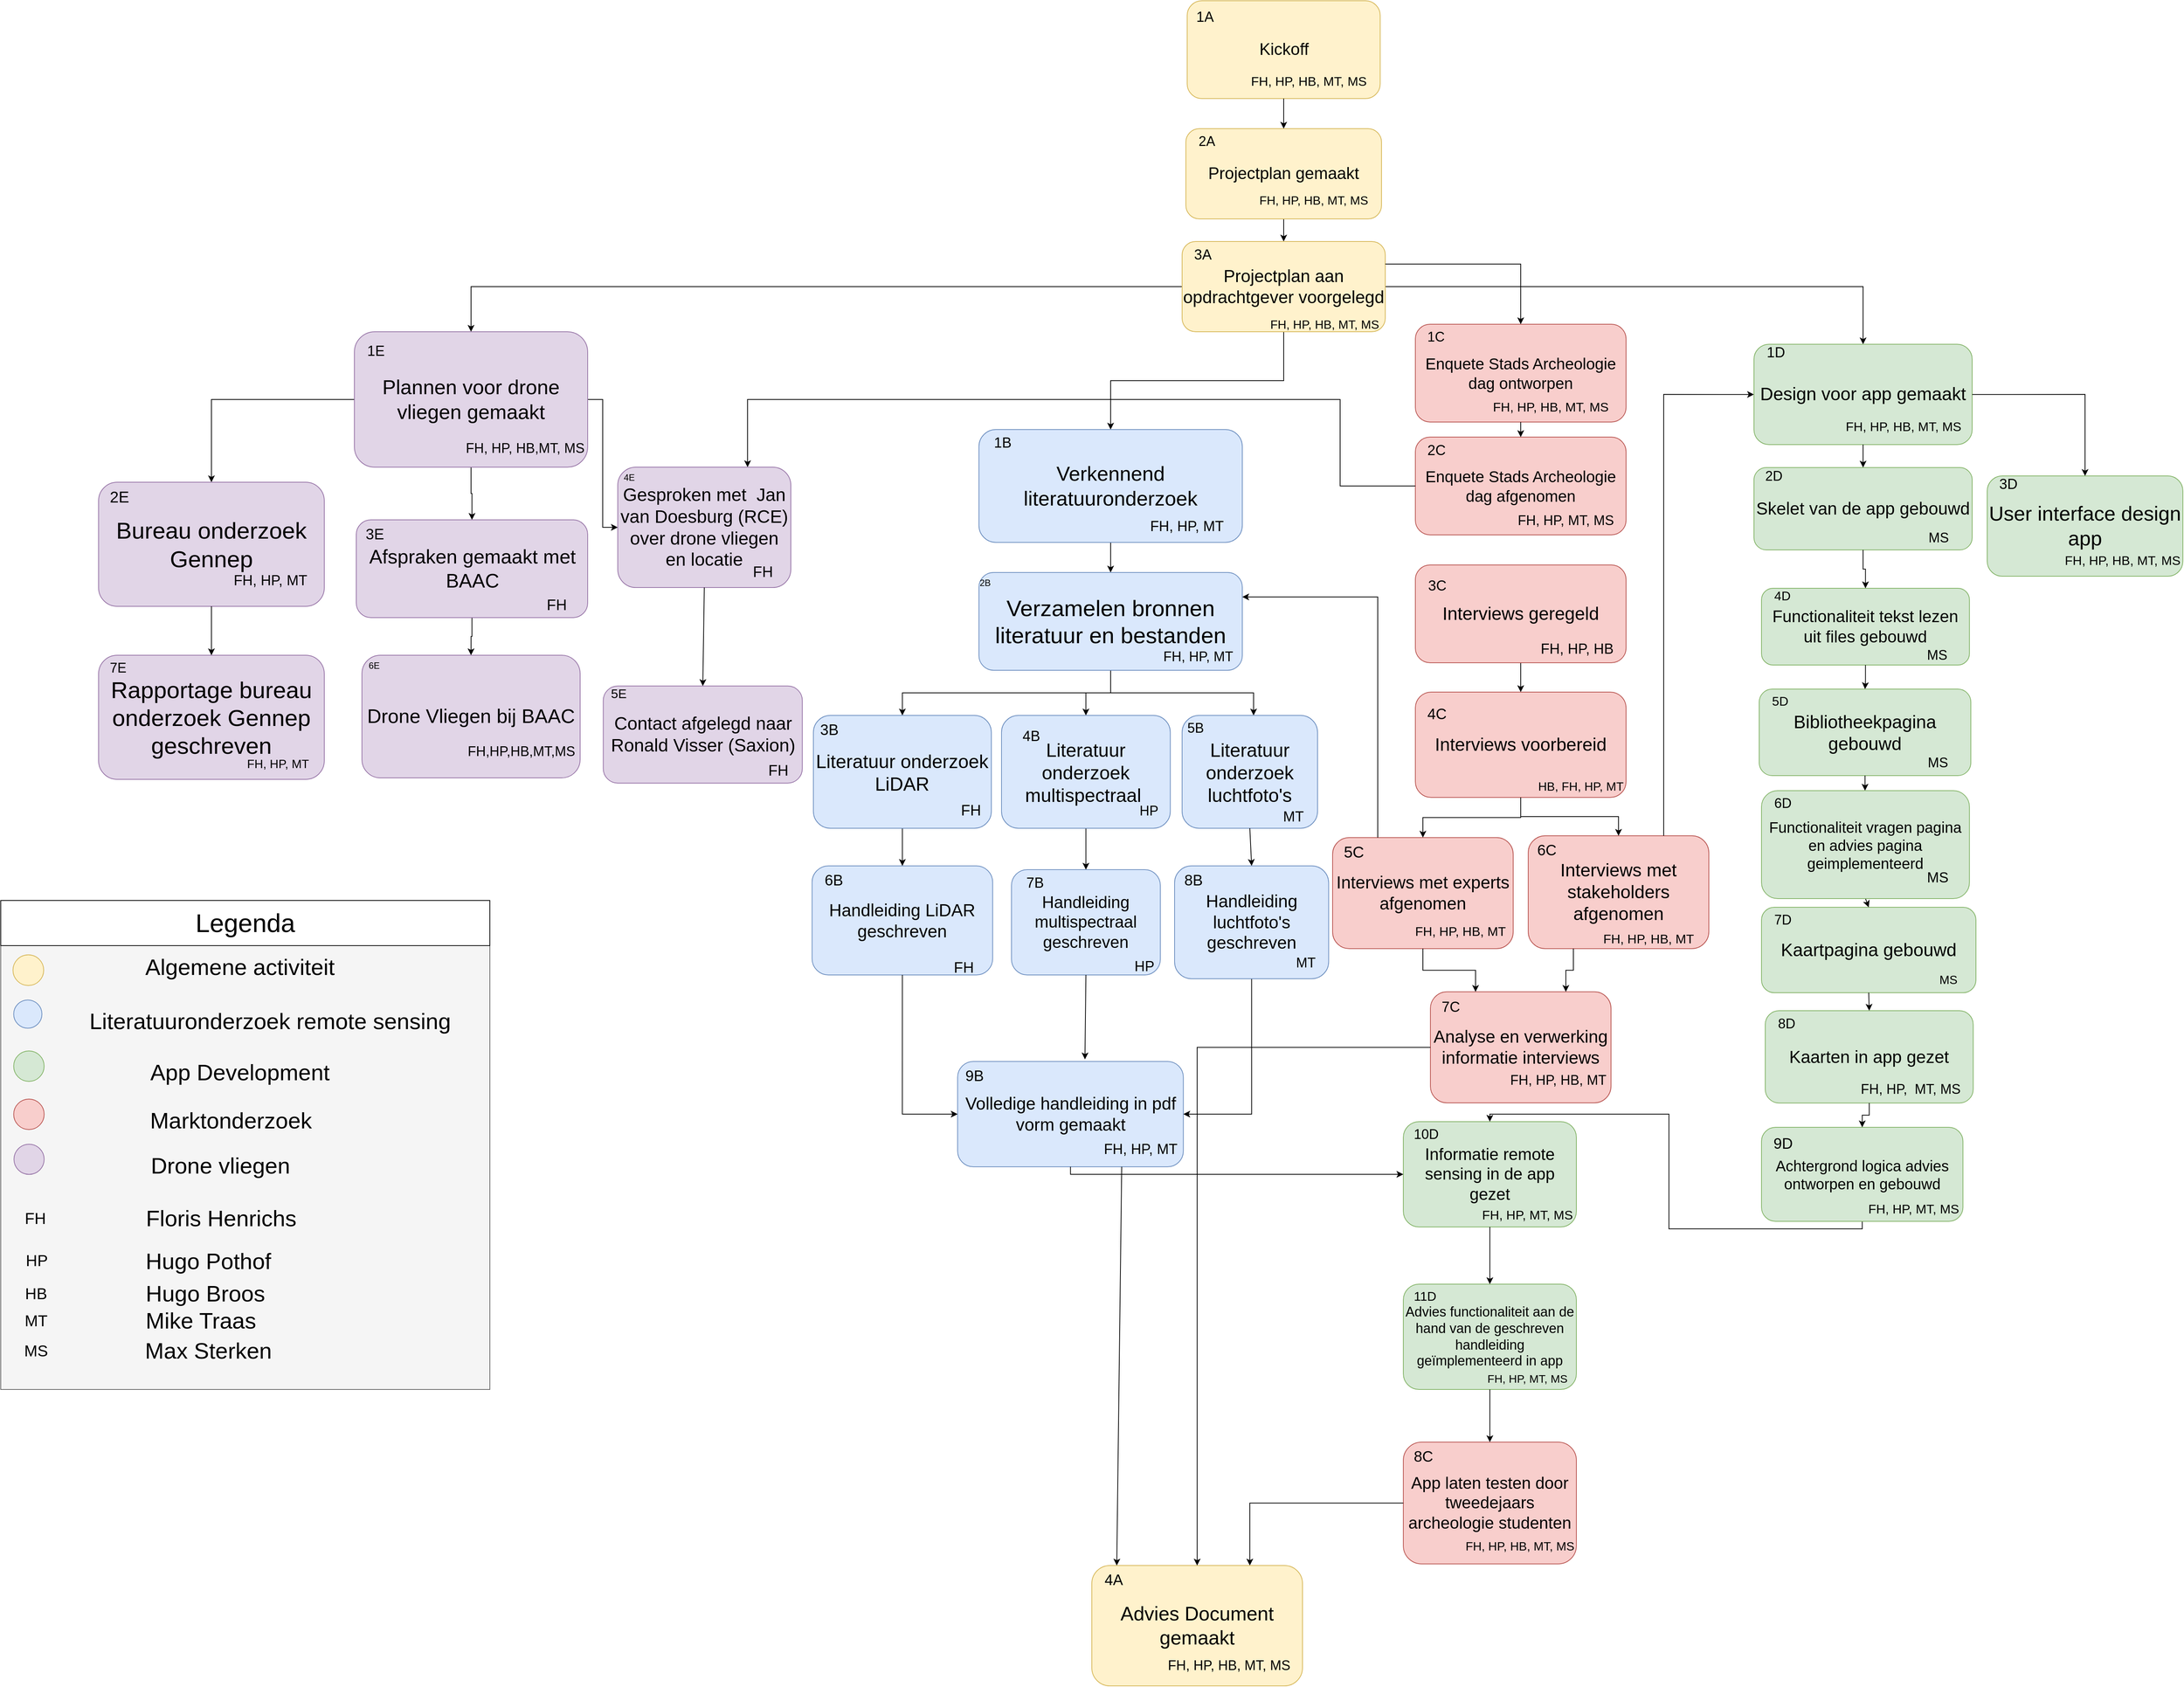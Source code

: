 <mxfile version="22.1.17" type="gitlab">
  <diagram name="Pagina-1" id="hC3suqmQke7wl9KMhECB">
    <mxGraphModel dx="5154" dy="1857" grid="1" gridSize="10" guides="1" tooltips="1" connect="1" arrows="1" fold="1" page="1" pageScale="1" pageWidth="827" pageHeight="1169" math="0" shadow="0">
      <root>
        <mxCell id="0" />
        <mxCell id="1" parent="0" />
        <mxCell id="HLW4yrqOA1MUcVgEDOPn-8" value="" style="edgeStyle=orthogonalEdgeStyle;rounded=0;orthogonalLoop=1;jettySize=auto;html=1;" parent="1" source="HLW4yrqOA1MUcVgEDOPn-5" target="HLW4yrqOA1MUcVgEDOPn-7" edge="1">
          <mxGeometry relative="1" as="geometry" />
        </mxCell>
        <mxCell id="HLW4yrqOA1MUcVgEDOPn-10" value="" style="edgeStyle=orthogonalEdgeStyle;rounded=0;orthogonalLoop=1;jettySize=auto;html=1;entryX=0.5;entryY=0;entryDx=0;entryDy=0;" parent="1" source="HLW4yrqOA1MUcVgEDOPn-5" target="HLW4yrqOA1MUcVgEDOPn-132" edge="1">
          <mxGeometry relative="1" as="geometry" />
        </mxCell>
        <mxCell id="HLW4yrqOA1MUcVgEDOPn-18" value="" style="edgeStyle=orthogonalEdgeStyle;rounded=0;orthogonalLoop=1;jettySize=auto;html=1;" parent="1" source="HLW4yrqOA1MUcVgEDOPn-7" target="HLW4yrqOA1MUcVgEDOPn-13" edge="1">
          <mxGeometry relative="1" as="geometry" />
        </mxCell>
        <mxCell id="HLW4yrqOA1MUcVgEDOPn-17" value="" style="edgeStyle=orthogonalEdgeStyle;rounded=0;orthogonalLoop=1;jettySize=auto;html=1;" parent="1" source="HLW4yrqOA1MUcVgEDOPn-11" target="HLW4yrqOA1MUcVgEDOPn-14" edge="1">
          <mxGeometry relative="1" as="geometry" />
        </mxCell>
        <mxCell id="HLW4yrqOA1MUcVgEDOPn-22" value="" style="edgeStyle=orthogonalEdgeStyle;rounded=0;orthogonalLoop=1;jettySize=auto;html=1;" parent="1" source="HLW4yrqOA1MUcVgEDOPn-13" target="HLW4yrqOA1MUcVgEDOPn-20" edge="1">
          <mxGeometry relative="1" as="geometry" />
        </mxCell>
        <mxCell id="HLW4yrqOA1MUcVgEDOPn-23" value="" style="edgeStyle=orthogonalEdgeStyle;rounded=0;orthogonalLoop=1;jettySize=auto;html=1;" parent="1" source="HLW4yrqOA1MUcVgEDOPn-13" target="HLW4yrqOA1MUcVgEDOPn-19" edge="1">
          <mxGeometry relative="1" as="geometry" />
        </mxCell>
        <mxCell id="HLW4yrqOA1MUcVgEDOPn-24" value="" style="edgeStyle=orthogonalEdgeStyle;rounded=0;orthogonalLoop=1;jettySize=auto;html=1;" parent="1" source="HLW4yrqOA1MUcVgEDOPn-13" target="HLW4yrqOA1MUcVgEDOPn-21" edge="1">
          <mxGeometry relative="1" as="geometry">
            <Array as="points">
              <mxPoint x="25" y="990" />
              <mxPoint x="215" y="990" />
            </Array>
          </mxGeometry>
        </mxCell>
        <mxCell id="HLW4yrqOA1MUcVgEDOPn-59" value="" style="edgeStyle=orthogonalEdgeStyle;rounded=0;orthogonalLoop=1;jettySize=auto;html=1;" parent="1" source="HLW4yrqOA1MUcVgEDOPn-55" target="HLW4yrqOA1MUcVgEDOPn-58" edge="1">
          <mxGeometry relative="1" as="geometry" />
        </mxCell>
        <mxCell id="HLW4yrqOA1MUcVgEDOPn-61" value="" style="edgeStyle=orthogonalEdgeStyle;rounded=0;orthogonalLoop=1;jettySize=auto;html=1;" parent="1" source="HLW4yrqOA1MUcVgEDOPn-55" target="HLW4yrqOA1MUcVgEDOPn-60" edge="1">
          <mxGeometry relative="1" as="geometry" />
        </mxCell>
        <mxCell id="HLW4yrqOA1MUcVgEDOPn-65" value="" style="edgeStyle=orthogonalEdgeStyle;rounded=0;orthogonalLoop=1;jettySize=auto;html=1;" parent="1" source="HLW4yrqOA1MUcVgEDOPn-55" target="HLW4yrqOA1MUcVgEDOPn-64" edge="1">
          <mxGeometry relative="1" as="geometry" />
        </mxCell>
        <mxCell id="HLW4yrqOA1MUcVgEDOPn-57" value="" style="endArrow=classic;html=1;rounded=0;entryX=0.5;entryY=0;entryDx=0;entryDy=0;exitX=0;exitY=0.5;exitDx=0;exitDy=0;strokeColor=default;edgeStyle=orthogonalEdgeStyle;" parent="1" source="HLW4yrqOA1MUcVgEDOPn-5" target="HLW4yrqOA1MUcVgEDOPn-55" edge="1">
          <mxGeometry width="50" height="50" relative="1" as="geometry">
            <mxPoint x="-100" y="600" as="sourcePoint" />
            <mxPoint x="-50" y="550" as="targetPoint" />
          </mxGeometry>
        </mxCell>
        <mxCell id="HLW4yrqOA1MUcVgEDOPn-69" value="" style="edgeStyle=orthogonalEdgeStyle;rounded=0;orthogonalLoop=1;jettySize=auto;html=1;" parent="1" source="HLW4yrqOA1MUcVgEDOPn-58" target="HLW4yrqOA1MUcVgEDOPn-62" edge="1">
          <mxGeometry relative="1" as="geometry" />
        </mxCell>
        <mxCell id="HLW4yrqOA1MUcVgEDOPn-81" value="" style="group" parent="1" vertex="1" connectable="0">
          <mxGeometry x="110" y="1160" width="190" height="90" as="geometry" />
        </mxCell>
        <mxCell id="HLW4yrqOA1MUcVgEDOPn-234" value="" style="group" parent="HLW4yrqOA1MUcVgEDOPn-81" vertex="1" connectable="0">
          <mxGeometry x="10" y="-140" width="180" height="150" as="geometry" />
        </mxCell>
        <mxCell id="HLW4yrqOA1MUcVgEDOPn-21" value="&lt;font style=&quot;font-size: 25px;&quot;&gt;Literatuur onderzoek luchtfoto&#39;s&lt;/font&gt;" style="whiteSpace=wrap;html=1;rounded=1;fillColor=#dae8fc;strokeColor=#6c8ebf;" parent="HLW4yrqOA1MUcVgEDOPn-234" vertex="1">
          <mxGeometry width="180" height="150" as="geometry" />
        </mxCell>
        <mxCell id="HLW4yrqOA1MUcVgEDOPn-45" value="&lt;font style=&quot;font-size: 18px;&quot;&gt;5B&lt;/font&gt;" style="text;whiteSpace=wrap;html=1;" parent="HLW4yrqOA1MUcVgEDOPn-234" vertex="1">
          <mxGeometry x="5.294" width="42.353" height="66.667" as="geometry" />
        </mxCell>
        <mxCell id="HLW4yrqOA1MUcVgEDOPn-91" value="&lt;font style=&quot;font-size: 19px;&quot;&gt;MT&lt;/font&gt;" style="text;html=1;strokeColor=none;fillColor=none;align=center;verticalAlign=middle;whiteSpace=wrap;rounded=0;" parent="HLW4yrqOA1MUcVgEDOPn-234" vertex="1">
          <mxGeometry x="116.471" y="110" width="63.529" height="50" as="geometry" />
        </mxCell>
        <mxCell id="HLW4yrqOA1MUcVgEDOPn-82" value="" style="group" parent="1" vertex="1" connectable="0">
          <mxGeometry x="-100" y="1295" width="210.0" height="90" as="geometry" />
        </mxCell>
        <mxCell id="HLW4yrqOA1MUcVgEDOPn-236" value="" style="group" parent="HLW4yrqOA1MUcVgEDOPn-82" vertex="1" connectable="0">
          <mxGeometry x="2.16" y="-70" width="207.84" height="153.333" as="geometry" />
        </mxCell>
        <mxCell id="HLW4yrqOA1MUcVgEDOPn-73" value="&lt;font style=&quot;font-size: 22px;&quot;&gt;Handleiding multispectraal geschreven&lt;/font&gt;" style="whiteSpace=wrap;html=1;rounded=1;fillColor=#dae8fc;strokeColor=#6c8ebf;" parent="HLW4yrqOA1MUcVgEDOPn-236" vertex="1">
          <mxGeometry x="-8.92" width="197.84" height="140" as="geometry" />
        </mxCell>
        <mxCell id="HLW4yrqOA1MUcVgEDOPn-74" value="&lt;font style=&quot;font-size: 19px;&quot;&gt;7B&lt;/font&gt;" style="text;whiteSpace=wrap;html=1;" parent="HLW4yrqOA1MUcVgEDOPn-236" vertex="1">
          <mxGeometry x="8.617" width="54.956" height="62.222" as="geometry" />
        </mxCell>
        <mxCell id="HLW4yrqOA1MUcVgEDOPn-238" value="&lt;font style=&quot;font-size: 19px;&quot;&gt;HP&lt;/font&gt;" style="text;html=1;strokeColor=none;fillColor=none;align=center;verticalAlign=middle;whiteSpace=wrap;rounded=0;" parent="HLW4yrqOA1MUcVgEDOPn-236" vertex="1">
          <mxGeometry x="127.84" y="105" width="80.0" height="48.333" as="geometry" />
        </mxCell>
        <mxCell id="HLW4yrqOA1MUcVgEDOPn-83" value="" style="group" parent="1" vertex="1" connectable="0">
          <mxGeometry x="-370" y="1240" width="240" height="145" as="geometry" />
        </mxCell>
        <mxCell id="HLW4yrqOA1MUcVgEDOPn-70" value="&lt;font style=&quot;font-size: 23px;&quot;&gt;Handleiding LiDAR geschreven&lt;/font&gt;" style="whiteSpace=wrap;html=1;rounded=1;fillColor=#dae8fc;strokeColor=#6c8ebf;" parent="HLW4yrqOA1MUcVgEDOPn-83" vertex="1">
          <mxGeometry x="-1.76" y="-20" width="240.0" height="145" as="geometry" />
        </mxCell>
        <mxCell id="HLW4yrqOA1MUcVgEDOPn-72" value="&lt;font style=&quot;font-size: 20px;&quot;&gt;FH&lt;/font&gt;" style="text;html=1;strokeColor=none;fillColor=none;align=center;verticalAlign=middle;whiteSpace=wrap;rounded=0;" parent="HLW4yrqOA1MUcVgEDOPn-83" vertex="1">
          <mxGeometry x="160.0" y="89.997" width="80.0" height="48.333" as="geometry" />
        </mxCell>
        <mxCell id="HLW4yrqOA1MUcVgEDOPn-85" value="" style="endArrow=classic;html=1;rounded=0;entryX=0.5;entryY=0;entryDx=0;entryDy=0;exitX=0.5;exitY=1;exitDx=0;exitDy=0;" parent="1" source="HLW4yrqOA1MUcVgEDOPn-21" target="HLW4yrqOA1MUcVgEDOPn-76" edge="1">
          <mxGeometry width="50" height="50" relative="1" as="geometry">
            <mxPoint x="75" y="1135" as="sourcePoint" />
            <mxPoint x="125" y="1085" as="targetPoint" />
          </mxGeometry>
        </mxCell>
        <mxCell id="HLW4yrqOA1MUcVgEDOPn-86" value="" style="endArrow=classic;html=1;rounded=0;entryX=0.5;entryY=0;entryDx=0;entryDy=0;exitX=0.5;exitY=1;exitDx=0;exitDy=0;" parent="1" source="HLW4yrqOA1MUcVgEDOPn-20" target="HLW4yrqOA1MUcVgEDOPn-73" edge="1">
          <mxGeometry width="50" height="50" relative="1" as="geometry">
            <mxPoint x="-15" y="1095" as="sourcePoint" />
            <mxPoint x="-15" y="1135" as="targetPoint" />
          </mxGeometry>
        </mxCell>
        <mxCell id="HLW4yrqOA1MUcVgEDOPn-88" value="" style="endArrow=classic;html=1;rounded=0;entryX=0.5;entryY=0;entryDx=0;entryDy=0;exitX=0.5;exitY=1;exitDx=0;exitDy=0;" parent="1" source="HLW4yrqOA1MUcVgEDOPn-19" target="HLW4yrqOA1MUcVgEDOPn-70" edge="1">
          <mxGeometry width="50" height="50" relative="1" as="geometry">
            <mxPoint x="-225" y="1095" as="sourcePoint" />
            <mxPoint x="-225" y="1135" as="targetPoint" />
          </mxGeometry>
        </mxCell>
        <mxCell id="HLW4yrqOA1MUcVgEDOPn-105" value="" style="group" parent="1" vertex="1" connectable="0">
          <mxGeometry x="320" y="1175" width="240" height="155" as="geometry" />
        </mxCell>
        <mxCell id="HLW4yrqOA1MUcVgEDOPn-25" value="&lt;font style=&quot;font-size: 23px;&quot;&gt;Interviews met experts afgenomen&lt;/font&gt;" style="whiteSpace=wrap;html=1;rounded=1;fillColor=#f8cecc;strokeColor=#b85450;" parent="HLW4yrqOA1MUcVgEDOPn-105" vertex="1">
          <mxGeometry y="7.381" width="240.0" height="147.619" as="geometry" />
        </mxCell>
        <mxCell id="HLW4yrqOA1MUcVgEDOPn-46" value="&lt;font style=&quot;font-size: 21px;&quot;&gt;5C&lt;/font&gt;" style="text;whiteSpace=wrap;html=1;" parent="HLW4yrqOA1MUcVgEDOPn-105" vertex="1">
          <mxGeometry x="12.632" y="7.38" width="63.158" height="59.048" as="geometry" />
        </mxCell>
        <mxCell id="HLW4yrqOA1MUcVgEDOPn-104" value="&lt;font style=&quot;font-size: 17px;&quot;&gt;FH, HP, HB, MT&lt;/font&gt;" style="text;html=1;strokeColor=none;fillColor=none;align=center;verticalAlign=middle;whiteSpace=wrap;rounded=0;" parent="HLW4yrqOA1MUcVgEDOPn-105" vertex="1">
          <mxGeometry x="100" y="110.71" width="140" height="44.29" as="geometry" />
        </mxCell>
        <mxCell id="HLW4yrqOA1MUcVgEDOPn-110" value="" style="group" parent="1" vertex="1" connectable="0">
          <mxGeometry x="580" y="1180" width="240" height="170" as="geometry" />
        </mxCell>
        <mxCell id="HLW4yrqOA1MUcVgEDOPn-111" value="&lt;font style=&quot;font-size: 24px;&quot;&gt;Interviews met stakeholders afgenomen&lt;/font&gt;" style="whiteSpace=wrap;html=1;rounded=1;fillColor=#f8cecc;strokeColor=#b85450;" parent="HLW4yrqOA1MUcVgEDOPn-110" vertex="1">
          <mxGeometry width="240" height="150" as="geometry" />
        </mxCell>
        <mxCell id="HLW4yrqOA1MUcVgEDOPn-112" value="&lt;font style=&quot;font-size: 20px;&quot;&gt;6C&lt;/font&gt;" style="text;whiteSpace=wrap;html=1;" parent="HLW4yrqOA1MUcVgEDOPn-110" vertex="1">
          <mxGeometry x="10.435" width="52.174" height="64.762" as="geometry" />
        </mxCell>
        <mxCell id="HLW4yrqOA1MUcVgEDOPn-113" value="&lt;font style=&quot;font-size: 17px;&quot;&gt;FH, HP, HB, MT&lt;/font&gt;" style="text;html=1;strokeColor=none;fillColor=none;align=center;verticalAlign=middle;whiteSpace=wrap;rounded=0;" parent="HLW4yrqOA1MUcVgEDOPn-110" vertex="1">
          <mxGeometry x="90" y="113.33" width="140" height="48.57" as="geometry" />
        </mxCell>
        <mxCell id="HLW4yrqOA1MUcVgEDOPn-114" value="" style="group" parent="1" vertex="1" connectable="0">
          <mxGeometry x="430" y="830" width="280" height="120" as="geometry" />
        </mxCell>
        <mxCell id="HLW4yrqOA1MUcVgEDOPn-11" value="&lt;font style=&quot;font-size: 24px;&quot;&gt;Interviews geregeld&lt;/font&gt;" style="whiteSpace=wrap;html=1;rounded=1;fillColor=#f8cecc;strokeColor=#b85450;" parent="HLW4yrqOA1MUcVgEDOPn-114" vertex="1">
          <mxGeometry y="-10" width="280" height="130" as="geometry" />
        </mxCell>
        <mxCell id="HLW4yrqOA1MUcVgEDOPn-48" value="&lt;font style=&quot;font-size: 19px;&quot;&gt;3C&lt;/font&gt;" style="text;whiteSpace=wrap;html=1;" parent="HLW4yrqOA1MUcVgEDOPn-114" vertex="1">
          <mxGeometry x="14.737" width="73.684" height="36" as="geometry" />
        </mxCell>
        <mxCell id="HLW4yrqOA1MUcVgEDOPn-102" value="&lt;font style=&quot;font-size: 19px;&quot;&gt;FH, HP, HB&lt;/font&gt;" style="text;html=1;strokeColor=none;fillColor=none;align=center;verticalAlign=middle;whiteSpace=wrap;rounded=0;" parent="HLW4yrqOA1MUcVgEDOPn-114" vertex="1">
          <mxGeometry x="150" y="84" width="130" height="36" as="geometry" />
        </mxCell>
        <mxCell id="HLW4yrqOA1MUcVgEDOPn-115" value="" style="group" parent="1" vertex="1" connectable="0">
          <mxGeometry x="460" y="989" width="260" height="180" as="geometry" />
        </mxCell>
        <mxCell id="HLW4yrqOA1MUcVgEDOPn-224" value="" style="group" parent="HLW4yrqOA1MUcVgEDOPn-115" vertex="1" connectable="0">
          <mxGeometry x="-30" width="280" height="140" as="geometry" />
        </mxCell>
        <mxCell id="HLW4yrqOA1MUcVgEDOPn-14" value="&lt;font style=&quot;font-size: 24px;&quot;&gt;Interviews voorbereid&lt;/font&gt;" style="whiteSpace=wrap;html=1;rounded=1;fillColor=#f8cecc;strokeColor=#b85450;" parent="HLW4yrqOA1MUcVgEDOPn-224" vertex="1">
          <mxGeometry width="280" height="140" as="geometry" />
        </mxCell>
        <mxCell id="HLW4yrqOA1MUcVgEDOPn-47" value="&lt;font style=&quot;font-size: 20px;&quot;&gt;4C&lt;/font&gt;" style="text;whiteSpace=wrap;html=1;" parent="HLW4yrqOA1MUcVgEDOPn-224" vertex="1">
          <mxGeometry x="14" y="10" width="50" height="40" as="geometry" />
        </mxCell>
        <mxCell id="HLW4yrqOA1MUcVgEDOPn-103" value="&lt;font style=&quot;font-size: 16px;&quot;&gt;HB, FH, HP, MT&lt;/font&gt;" style="text;html=1;strokeColor=none;fillColor=none;align=center;verticalAlign=middle;whiteSpace=wrap;rounded=0;" parent="HLW4yrqOA1MUcVgEDOPn-224" vertex="1">
          <mxGeometry x="160" y="110" width="120" height="30" as="geometry" />
        </mxCell>
        <mxCell id="HLW4yrqOA1MUcVgEDOPn-116" value="" style="endArrow=classic;html=1;rounded=0;exitX=0.5;exitY=1;exitDx=0;exitDy=0;entryX=0.5;entryY=0;entryDx=0;entryDy=0;edgeStyle=orthogonalEdgeStyle;" parent="1" source="HLW4yrqOA1MUcVgEDOPn-14" target="HLW4yrqOA1MUcVgEDOPn-25" edge="1">
          <mxGeometry width="50" height="50" relative="1" as="geometry">
            <mxPoint x="770" y="915.5" as="sourcePoint" />
            <mxPoint x="820" y="865.5" as="targetPoint" />
          </mxGeometry>
        </mxCell>
        <mxCell id="HLW4yrqOA1MUcVgEDOPn-121" value="" style="group" parent="1" vertex="1" connectable="0">
          <mxGeometry x="430" y="650" width="280" height="130" as="geometry" />
        </mxCell>
        <mxCell id="HLW4yrqOA1MUcVgEDOPn-122" value="&lt;font style=&quot;font-size: 21px;&quot;&gt;Enquete Stads Archeologie dag afgenomen&lt;/font&gt;" style="whiteSpace=wrap;html=1;rounded=1;fillColor=#f8cecc;strokeColor=#b85450;" parent="HLW4yrqOA1MUcVgEDOPn-121" vertex="1">
          <mxGeometry width="280" height="130" as="geometry" />
        </mxCell>
        <mxCell id="HLW4yrqOA1MUcVgEDOPn-123" value="&lt;font style=&quot;font-size: 19px;&quot;&gt;2C&lt;/font&gt;" style="text;whiteSpace=wrap;html=1;" parent="HLW4yrqOA1MUcVgEDOPn-121" vertex="1">
          <mxGeometry x="14.211" width="71.053" height="39" as="geometry" />
        </mxCell>
        <mxCell id="HLW4yrqOA1MUcVgEDOPn-124" value="&lt;font style=&quot;font-size: 18px;&quot;&gt;FH, HP, MT, MS&lt;/font&gt;" style="text;html=1;strokeColor=none;fillColor=none;align=center;verticalAlign=middle;whiteSpace=wrap;rounded=0;" parent="HLW4yrqOA1MUcVgEDOPn-121" vertex="1">
          <mxGeometry x="130" y="91" width="140" height="39" as="geometry" />
        </mxCell>
        <mxCell id="HLW4yrqOA1MUcVgEDOPn-126" value="" style="group" parent="1" vertex="1" connectable="0">
          <mxGeometry x="-970" y="940" width="290" height="170" as="geometry" />
        </mxCell>
        <mxCell id="HLW4yrqOA1MUcVgEDOPn-62" value="&lt;font style=&quot;font-size: 26px;&quot;&gt;Drone Vliegen bij BAAC&lt;/font&gt;" style="whiteSpace=wrap;html=1;fillColor=#e1d5e7;strokeColor=#9673a6;rounded=1;" parent="HLW4yrqOA1MUcVgEDOPn-126" vertex="1">
          <mxGeometry width="290" height="162.99" as="geometry" />
        </mxCell>
        <mxCell id="HLW4yrqOA1MUcVgEDOPn-97" value="&lt;font style=&quot;font-size: 18px;&quot;&gt;FH,HP,HB,MT,MS&lt;/font&gt;" style="text;html=1;strokeColor=none;fillColor=none;align=center;verticalAlign=middle;whiteSpace=wrap;rounded=0;" parent="HLW4yrqOA1MUcVgEDOPn-126" vertex="1">
          <mxGeometry x="143.001" y="92.887" width="138.409" height="70.103" as="geometry" />
        </mxCell>
        <mxCell id="HLW4yrqOA1MUcVgEDOPn-220" value="6E" style="text;whiteSpace=wrap;html=1;" parent="HLW4yrqOA1MUcVgEDOPn-126" vertex="1">
          <mxGeometry x="6.591" width="65.909" height="56.082" as="geometry" />
        </mxCell>
        <mxCell id="HLW4yrqOA1MUcVgEDOPn-128" value="" style="endArrow=classic;html=1;rounded=0;entryX=0.75;entryY=0;entryDx=0;entryDy=0;exitX=0;exitY=0.5;exitDx=0;exitDy=0;edgeStyle=orthogonalEdgeStyle;" parent="1" source="HLW4yrqOA1MUcVgEDOPn-122" target="HLW4yrqOA1MUcVgEDOPn-64" edge="1">
          <mxGeometry width="50" height="50" relative="1" as="geometry">
            <mxPoint x="-120" y="990" as="sourcePoint" />
            <mxPoint x="-70" y="940" as="targetPoint" />
            <Array as="points">
              <mxPoint x="330" y="715" />
              <mxPoint x="330" y="600" />
              <mxPoint x="-458" y="600" />
            </Array>
          </mxGeometry>
        </mxCell>
        <mxCell id="HLW4yrqOA1MUcVgEDOPn-129" value="" style="group" parent="1" vertex="1" connectable="0">
          <mxGeometry x="150" y="80" width="240" height="440" as="geometry" />
        </mxCell>
        <mxCell id="HLW4yrqOA1MUcVgEDOPn-6" value="" style="edgeStyle=orthogonalEdgeStyle;rounded=0;orthogonalLoop=1;jettySize=auto;html=1;" parent="HLW4yrqOA1MUcVgEDOPn-129" source="HLW4yrqOA1MUcVgEDOPn-3" target="HLW4yrqOA1MUcVgEDOPn-5" edge="1">
          <mxGeometry relative="1" as="geometry" />
        </mxCell>
        <mxCell id="HLW4yrqOA1MUcVgEDOPn-171" value="" style="group" parent="HLW4yrqOA1MUcVgEDOPn-129" vertex="1" connectable="0">
          <mxGeometry x="-30" y="310" width="270" height="130" as="geometry" />
        </mxCell>
        <mxCell id="HLW4yrqOA1MUcVgEDOPn-5" value="&lt;font style=&quot;font-size: 23px;&quot;&gt;Projectplan aan opdrachtgever voorgelegd&lt;/font&gt;" style="whiteSpace=wrap;html=1;rounded=1;fillColor=#fff2cc;strokeColor=#d6b656;" parent="HLW4yrqOA1MUcVgEDOPn-171" vertex="1">
          <mxGeometry width="270" height="120" as="geometry" />
        </mxCell>
        <mxCell id="HLW4yrqOA1MUcVgEDOPn-40" value="&lt;font style=&quot;font-size: 19px;&quot;&gt;3A&lt;/font&gt;" style="text;whiteSpace=wrap;html=1;" parent="HLW4yrqOA1MUcVgEDOPn-171" vertex="1">
          <mxGeometry x="14.211" width="71.053" height="53.333" as="geometry" />
        </mxCell>
        <mxCell id="HLW4yrqOA1MUcVgEDOPn-101" value="&lt;font style=&quot;font-size: 16px;&quot;&gt;FH, HP, HB, MT, MS&lt;/font&gt;" style="text;html=1;strokeColor=none;fillColor=none;align=center;verticalAlign=middle;whiteSpace=wrap;rounded=0;strokeWidth=0;" parent="HLW4yrqOA1MUcVgEDOPn-171" vertex="1">
          <mxGeometry x="110" y="90" width="159.47" height="40" as="geometry" />
        </mxCell>
        <mxCell id="HLW4yrqOA1MUcVgEDOPn-172" value="" style="group" parent="HLW4yrqOA1MUcVgEDOPn-129" vertex="1" connectable="0">
          <mxGeometry x="10" y="170" width="220" height="110" as="geometry" />
        </mxCell>
        <mxCell id="HLW4yrqOA1MUcVgEDOPn-3" value="&lt;font style=&quot;font-size: 22px;&quot;&gt;Projectplan gemaakt&lt;/font&gt;" style="whiteSpace=wrap;html=1;rounded=1;fillColor=#fff2cc;strokeColor=#d6b656;" parent="HLW4yrqOA1MUcVgEDOPn-172" vertex="1">
          <mxGeometry x="-35" y="-10" width="260" height="120" as="geometry" />
        </mxCell>
        <mxCell id="HLW4yrqOA1MUcVgEDOPn-100" value="&lt;font style=&quot;font-size: 16px;&quot;&gt;FH, HP, HB, MT, MS&lt;/font&gt;" style="text;html=1;strokeColor=none;fillColor=none;align=center;verticalAlign=middle;whiteSpace=wrap;rounded=0;" parent="HLW4yrqOA1MUcVgEDOPn-172" vertex="1">
          <mxGeometry x="60" y="70" width="150" height="30" as="geometry" />
        </mxCell>
        <mxCell id="HLW4yrqOA1MUcVgEDOPn-173" value="" style="group" parent="HLW4yrqOA1MUcVgEDOPn-129" vertex="1" connectable="0">
          <mxGeometry x="-40" y="-10" width="270" height="130" as="geometry" />
        </mxCell>
        <mxCell id="HLW4yrqOA1MUcVgEDOPn-2" value="&lt;font style=&quot;font-size: 22px;&quot;&gt;Kickoff&lt;/font&gt;" style="rounded=1;whiteSpace=wrap;html=1;fillColor=#fff2cc;strokeColor=#d6b656;" parent="HLW4yrqOA1MUcVgEDOPn-173" vertex="1">
          <mxGeometry x="16.75" width="256.5" height="130" as="geometry" />
        </mxCell>
        <mxCell id="HLW4yrqOA1MUcVgEDOPn-34" value="&lt;font style=&quot;font-size: 17px;&quot;&gt;FH, HP, HB, MT, MS&lt;/font&gt;" style="text;html=1;strokeColor=none;fillColor=none;align=center;verticalAlign=middle;whiteSpace=wrap;rounded=0;" parent="HLW4yrqOA1MUcVgEDOPn-173" vertex="1">
          <mxGeometry x="100" y="86.67" width="156.5" height="43.33" as="geometry" />
        </mxCell>
        <mxCell id="HLW4yrqOA1MUcVgEDOPn-38" value="&lt;font style=&quot;font-size: 19px;&quot;&gt;1A&lt;/font&gt;" style="text;html=1;strokeColor=none;fillColor=none;align=center;verticalAlign=middle;whiteSpace=wrap;rounded=0;" parent="HLW4yrqOA1MUcVgEDOPn-173" vertex="1">
          <mxGeometry width="81" height="43.333" as="geometry" />
        </mxCell>
        <mxCell id="HLW4yrqOA1MUcVgEDOPn-229" value="" style="endArrow=classic;html=1;rounded=0;entryX=0.5;entryY=0;entryDx=0;entryDy=0;exitX=0.5;exitY=1;exitDx=0;exitDy=0;" parent="HLW4yrqOA1MUcVgEDOPn-129" source="HLW4yrqOA1MUcVgEDOPn-2" target="HLW4yrqOA1MUcVgEDOPn-3" edge="1">
          <mxGeometry width="50" height="50" relative="1" as="geometry">
            <mxPoint x="160" y="240" as="sourcePoint" />
            <mxPoint x="210" y="190" as="targetPoint" />
          </mxGeometry>
        </mxCell>
        <mxCell id="HLW4yrqOA1MUcVgEDOPn-39" value="&lt;font style=&quot;font-size: 18px;&quot;&gt;2A&lt;/font&gt;" style="text;whiteSpace=wrap;html=1;" parent="HLW4yrqOA1MUcVgEDOPn-129" vertex="1">
          <mxGeometry x="-10" y="160" width="50" height="40" as="geometry" />
        </mxCell>
        <mxCell id="HLW4yrqOA1MUcVgEDOPn-130" value="" style="endArrow=classic;html=1;rounded=0;entryX=1;entryY=0.25;entryDx=0;entryDy=0;exitX=0.75;exitY=0;exitDx=0;exitDy=0;edgeStyle=orthogonalEdgeStyle;" parent="1" source="HLW4yrqOA1MUcVgEDOPn-46" target="HLW4yrqOA1MUcVgEDOPn-13" edge="1">
          <mxGeometry width="50" height="50" relative="1" as="geometry">
            <mxPoint x="390" y="1040" as="sourcePoint" />
            <mxPoint x="490" y="1150" as="targetPoint" />
          </mxGeometry>
        </mxCell>
        <mxCell id="HLW4yrqOA1MUcVgEDOPn-135" value="" style="endArrow=classic;html=1;rounded=0;entryX=0;entryY=0.5;entryDx=0;entryDy=0;exitX=0.75;exitY=0;exitDx=0;exitDy=0;edgeStyle=orthogonalEdgeStyle;" parent="1" source="HLW4yrqOA1MUcVgEDOPn-111" target="HLW4yrqOA1MUcVgEDOPn-132" edge="1">
          <mxGeometry width="50" height="50" relative="1" as="geometry">
            <mxPoint x="590" y="1110" as="sourcePoint" />
            <mxPoint x="640" y="1060" as="targetPoint" />
          </mxGeometry>
        </mxCell>
        <mxCell id="HLW4yrqOA1MUcVgEDOPn-144" value="" style="group" parent="1" vertex="1" connectable="0">
          <mxGeometry x="-150" y="1480" width="300" height="140" as="geometry" />
        </mxCell>
        <mxCell id="HLW4yrqOA1MUcVgEDOPn-145" value="&lt;font style=&quot;font-size: 23px;&quot;&gt;Volledige handleiding in pdf vorm gemaakt&lt;/font&gt;" style="whiteSpace=wrap;html=1;rounded=1;fillColor=#dae8fc;strokeColor=#6c8ebf;" parent="HLW4yrqOA1MUcVgEDOPn-144" vertex="1">
          <mxGeometry x="-28.333" width="300" height="140" as="geometry" />
        </mxCell>
        <mxCell id="HLW4yrqOA1MUcVgEDOPn-146" value="&lt;font style=&quot;font-size: 20px;&quot;&gt;9B&lt;/font&gt;" style="text;whiteSpace=wrap;html=1;" parent="HLW4yrqOA1MUcVgEDOPn-144" vertex="1">
          <mxGeometry x="-20" width="83.333" height="62.222" as="geometry" />
        </mxCell>
        <mxCell id="HLW4yrqOA1MUcVgEDOPn-147" value="&lt;font style=&quot;font-size: 19px;&quot;&gt;FH, HP, MT&lt;/font&gt;" style="text;html=1;strokeColor=none;fillColor=none;align=center;verticalAlign=middle;whiteSpace=wrap;rounded=0;" parent="HLW4yrqOA1MUcVgEDOPn-144" vertex="1">
          <mxGeometry x="164.74" y="93.333" width="100" height="46.667" as="geometry" />
        </mxCell>
        <mxCell id="HLW4yrqOA1MUcVgEDOPn-149" value="" style="endArrow=classic;html=1;rounded=0;exitX=0.5;exitY=1;exitDx=0;exitDy=0;entryX=0;entryY=0.5;entryDx=0;entryDy=0;edgeStyle=orthogonalEdgeStyle;" parent="1" source="HLW4yrqOA1MUcVgEDOPn-70" target="HLW4yrqOA1MUcVgEDOPn-145" edge="1">
          <mxGeometry width="50" height="50" relative="1" as="geometry">
            <mxPoint x="140" y="1500" as="sourcePoint" />
            <mxPoint x="190" y="1450" as="targetPoint" />
          </mxGeometry>
        </mxCell>
        <mxCell id="HLW4yrqOA1MUcVgEDOPn-150" value="" style="endArrow=classic;html=1;rounded=0;entryX=0.564;entryY=-0.02;entryDx=0;entryDy=0;exitX=0.5;exitY=1;exitDx=0;exitDy=0;entryPerimeter=0;" parent="1" source="HLW4yrqOA1MUcVgEDOPn-73" target="HLW4yrqOA1MUcVgEDOPn-145" edge="1">
          <mxGeometry width="50" height="50" relative="1" as="geometry">
            <mxPoint x="140" y="1530" as="sourcePoint" />
            <mxPoint x="190" y="1480" as="targetPoint" />
          </mxGeometry>
        </mxCell>
        <mxCell id="HLW4yrqOA1MUcVgEDOPn-151" value="" style="endArrow=classic;html=1;rounded=0;entryX=1;entryY=0.5;entryDx=0;entryDy=0;exitX=0.5;exitY=1;exitDx=0;exitDy=0;edgeStyle=orthogonalEdgeStyle;" parent="1" source="HLW4yrqOA1MUcVgEDOPn-76" target="HLW4yrqOA1MUcVgEDOPn-145" edge="1">
          <mxGeometry width="50" height="50" relative="1" as="geometry">
            <mxPoint x="140" y="1530" as="sourcePoint" />
            <mxPoint x="190" y="1480" as="targetPoint" />
          </mxGeometry>
        </mxCell>
        <mxCell id="HLW4yrqOA1MUcVgEDOPn-154" value="" style="group" parent="1" vertex="1" connectable="0">
          <mxGeometry x="414" y="1560" width="230" height="140" as="geometry" />
        </mxCell>
        <mxCell id="HLW4yrqOA1MUcVgEDOPn-155" value="&lt;font style=&quot;font-size: 22px;&quot;&gt;Informatie remote sensing in de app gezet&lt;/font&gt;" style="whiteSpace=wrap;html=1;rounded=1;fillColor=#d5e8d4;strokeColor=#82b366;" parent="HLW4yrqOA1MUcVgEDOPn-154" vertex="1">
          <mxGeometry width="230" height="140" as="geometry" />
        </mxCell>
        <mxCell id="HLW4yrqOA1MUcVgEDOPn-156" value="&lt;font style=&quot;font-size: 18px;&quot;&gt;10D&lt;/font&gt;" style="text;whiteSpace=wrap;html=1;" parent="HLW4yrqOA1MUcVgEDOPn-154" vertex="1">
          <mxGeometry x="12.105" width="60.526" height="56" as="geometry" />
        </mxCell>
        <mxCell id="HLW4yrqOA1MUcVgEDOPn-159" value="&lt;font style=&quot;font-size: 17px;&quot;&gt;FH, HP, MT, MS&lt;/font&gt;" style="text;html=1;strokeColor=none;fillColor=none;align=center;verticalAlign=middle;whiteSpace=wrap;rounded=0;" parent="HLW4yrqOA1MUcVgEDOPn-154" vertex="1">
          <mxGeometry x="100" y="110" width="130" height="30" as="geometry" />
        </mxCell>
        <mxCell id="HLW4yrqOA1MUcVgEDOPn-157" value="" style="endArrow=classic;html=1;rounded=0;entryX=0.5;entryY=0;entryDx=0;entryDy=0;exitX=0.5;exitY=1;exitDx=0;exitDy=0;edgeStyle=orthogonalEdgeStyle;" parent="1" source="HLW4yrqOA1MUcVgEDOPn-202" target="HLW4yrqOA1MUcVgEDOPn-155" edge="1">
          <mxGeometry width="50" height="50" relative="1" as="geometry">
            <mxPoint x="640" y="1470" as="sourcePoint" />
            <mxPoint x="690" y="1420" as="targetPoint" />
          </mxGeometry>
        </mxCell>
        <mxCell id="HLW4yrqOA1MUcVgEDOPn-158" value="" style="endArrow=classic;html=1;rounded=0;exitX=0.5;exitY=1;exitDx=0;exitDy=0;entryX=0;entryY=0.5;entryDx=0;entryDy=0;edgeStyle=orthogonalEdgeStyle;" parent="1" source="HLW4yrqOA1MUcVgEDOPn-145" target="HLW4yrqOA1MUcVgEDOPn-155" edge="1">
          <mxGeometry width="50" height="50" relative="1" as="geometry">
            <mxPoint x="360" y="1770" as="sourcePoint" />
            <mxPoint x="350" y="1720" as="targetPoint" />
          </mxGeometry>
        </mxCell>
        <mxCell id="HLW4yrqOA1MUcVgEDOPn-161" value="" style="group" parent="1" vertex="1" connectable="0">
          <mxGeometry x="414" y="1776" width="230" height="140" as="geometry" />
        </mxCell>
        <mxCell id="HLW4yrqOA1MUcVgEDOPn-162" value="&lt;font style=&quot;font-size: 18px;&quot;&gt;Advies functionaliteit aan de hand van de geschreven handleiding geïmplementeerd in app&lt;/font&gt;" style="whiteSpace=wrap;html=1;rounded=1;fillColor=#d5e8d4;strokeColor=#82b366;" parent="HLW4yrqOA1MUcVgEDOPn-161" vertex="1">
          <mxGeometry width="230" height="140" as="geometry" />
        </mxCell>
        <mxCell id="HLW4yrqOA1MUcVgEDOPn-163" value="&lt;font style=&quot;font-size: 17px;&quot;&gt;11D&lt;/font&gt;" style="text;whiteSpace=wrap;html=1;" parent="HLW4yrqOA1MUcVgEDOPn-161" vertex="1">
          <mxGeometry x="12.105" width="60.526" height="56" as="geometry" />
        </mxCell>
        <mxCell id="HLW4yrqOA1MUcVgEDOPn-164" value="&lt;font style=&quot;font-size: 15px;&quot;&gt;FH, HP, MT, MS&lt;/font&gt;" style="text;html=1;strokeColor=none;fillColor=none;align=center;verticalAlign=middle;whiteSpace=wrap;rounded=0;" parent="HLW4yrqOA1MUcVgEDOPn-161" vertex="1">
          <mxGeometry x="100" y="110" width="130" height="30" as="geometry" />
        </mxCell>
        <mxCell id="HLW4yrqOA1MUcVgEDOPn-165" value="" style="edgeStyle=orthogonalEdgeStyle;rounded=0;orthogonalLoop=1;jettySize=auto;html=1;" parent="1" source="HLW4yrqOA1MUcVgEDOPn-155" target="HLW4yrqOA1MUcVgEDOPn-162" edge="1">
          <mxGeometry relative="1" as="geometry" />
        </mxCell>
        <mxCell id="HLW4yrqOA1MUcVgEDOPn-166" value="" style="group" parent="1" vertex="1" connectable="0">
          <mxGeometry x="414" y="1966" width="230" height="181.9" as="geometry" />
        </mxCell>
        <mxCell id="HLW4yrqOA1MUcVgEDOPn-167" value="&lt;font style=&quot;font-size: 22px;&quot;&gt;App laten testen door tweedejaars archeologie studenten&lt;/font&gt;" style="whiteSpace=wrap;html=1;rounded=1;fillColor=#f8cecc;strokeColor=#b85450;" parent="HLW4yrqOA1MUcVgEDOPn-166" vertex="1">
          <mxGeometry y="19.995" width="230.0" height="161.905" as="geometry" />
        </mxCell>
        <mxCell id="HLW4yrqOA1MUcVgEDOPn-168" value="&lt;font style=&quot;font-size: 20px;&quot;&gt;8C&lt;/font&gt;" style="text;whiteSpace=wrap;html=1;" parent="HLW4yrqOA1MUcVgEDOPn-166" vertex="1">
          <mxGeometry x="12.105" y="20" width="60.526" height="64.762" as="geometry" />
        </mxCell>
        <mxCell id="HLW4yrqOA1MUcVgEDOPn-169" value="&lt;font style=&quot;font-size: 16px;&quot;&gt;FH, HP, HB, MT, MS&lt;/font&gt;" style="text;html=1;strokeColor=none;fillColor=none;align=center;verticalAlign=middle;whiteSpace=wrap;rounded=0;" parent="HLW4yrqOA1MUcVgEDOPn-166" vertex="1">
          <mxGeometry x="80" y="133.33" width="150" height="48.57" as="geometry" />
        </mxCell>
        <mxCell id="HLW4yrqOA1MUcVgEDOPn-170" value="" style="edgeStyle=orthogonalEdgeStyle;rounded=0;orthogonalLoop=1;jettySize=auto;html=1;" parent="1" source="HLW4yrqOA1MUcVgEDOPn-162" target="HLW4yrqOA1MUcVgEDOPn-167" edge="1">
          <mxGeometry relative="1" as="geometry" />
        </mxCell>
        <mxCell id="HLW4yrqOA1MUcVgEDOPn-182" value="" style="edgeStyle=orthogonalEdgeStyle;rounded=0;orthogonalLoop=1;jettySize=auto;html=1;entryX=0.75;entryY=0;entryDx=0;entryDy=0;" parent="1" source="HLW4yrqOA1MUcVgEDOPn-167" target="HLW4yrqOA1MUcVgEDOPn-186" edge="1">
          <mxGeometry relative="1" as="geometry">
            <mxPoint x="399.0" y="2410" as="targetPoint" />
          </mxGeometry>
        </mxCell>
        <mxCell id="HLW4yrqOA1MUcVgEDOPn-185" value="" style="group" parent="1" vertex="1" connectable="0">
          <mxGeometry y="2150" width="280" height="160" as="geometry" />
        </mxCell>
        <mxCell id="HLW4yrqOA1MUcVgEDOPn-186" value="&lt;font style=&quot;font-size: 26px;&quot;&gt;Advies Document gemaakt&lt;/font&gt;" style="whiteSpace=wrap;html=1;rounded=1;fillColor=#fff2cc;strokeColor=#d6b656;" parent="HLW4yrqOA1MUcVgEDOPn-185" vertex="1">
          <mxGeometry width="280" height="160" as="geometry" />
        </mxCell>
        <mxCell id="HLW4yrqOA1MUcVgEDOPn-187" value="&lt;font style=&quot;font-size: 20px;&quot;&gt;4A&lt;/font&gt;" style="text;whiteSpace=wrap;html=1;" parent="HLW4yrqOA1MUcVgEDOPn-185" vertex="1">
          <mxGeometry x="14.737" width="73.684" height="71.111" as="geometry" />
        </mxCell>
        <mxCell id="HLW4yrqOA1MUcVgEDOPn-188" value="&lt;font style=&quot;font-size: 18px;&quot;&gt;FH, HP, HB, MT, MS&lt;/font&gt;" style="text;html=1;strokeColor=none;fillColor=none;align=center;verticalAlign=middle;whiteSpace=wrap;rounded=0;" parent="HLW4yrqOA1MUcVgEDOPn-185" vertex="1">
          <mxGeometry x="100" y="106.67" width="165.26" height="53.33" as="geometry" />
        </mxCell>
        <mxCell id="HLW4yrqOA1MUcVgEDOPn-189" value="" style="endArrow=classic;html=1;rounded=0;exitX=0.25;exitY=1;exitDx=0;exitDy=0;entryX=0.25;entryY=0;entryDx=0;entryDy=0;" parent="1" source="HLW4yrqOA1MUcVgEDOPn-147" target="HLW4yrqOA1MUcVgEDOPn-187" edge="1">
          <mxGeometry width="50" height="50" relative="1" as="geometry">
            <mxPoint x="430" y="1730" as="sourcePoint" />
            <mxPoint x="480" y="1680" as="targetPoint" />
          </mxGeometry>
        </mxCell>
        <mxCell id="HLW4yrqOA1MUcVgEDOPn-230" value="" style="group" parent="1" vertex="1" connectable="0">
          <mxGeometry x="-150" y="640" width="350" height="150" as="geometry" />
        </mxCell>
        <mxCell id="HLW4yrqOA1MUcVgEDOPn-7" value="&lt;font style=&quot;font-size: 27px;&quot;&gt;Verkennend literatuuronderzoek&lt;/font&gt;" style="whiteSpace=wrap;html=1;rounded=1;fillColor=#dae8fc;strokeColor=#6c8ebf;" parent="HLW4yrqOA1MUcVgEDOPn-230" vertex="1">
          <mxGeometry width="350" height="150" as="geometry" />
        </mxCell>
        <mxCell id="HLW4yrqOA1MUcVgEDOPn-41" value="&lt;font style=&quot;font-size: 19px;&quot;&gt;1B&lt;/font&gt;" style="text;whiteSpace=wrap;html=1;" parent="HLW4yrqOA1MUcVgEDOPn-230" vertex="1">
          <mxGeometry x="18.421" width="92.105" height="57.143" as="geometry" />
        </mxCell>
        <mxCell id="HLW4yrqOA1MUcVgEDOPn-98" value="&lt;font style=&quot;font-size: 19px;&quot;&gt;FH, HP, MT&lt;/font&gt;" style="text;html=1;strokeColor=none;fillColor=none;align=center;verticalAlign=middle;whiteSpace=wrap;rounded=0;" parent="HLW4yrqOA1MUcVgEDOPn-230" vertex="1">
          <mxGeometry x="221.053" y="107.143" width="110.526" height="42.857" as="geometry" />
        </mxCell>
        <mxCell id="HLW4yrqOA1MUcVgEDOPn-231" value="" style="group" parent="1" vertex="1" connectable="0">
          <mxGeometry x="-170" y="830" width="370" height="145" as="geometry" />
        </mxCell>
        <mxCell id="HLW4yrqOA1MUcVgEDOPn-13" value="&lt;font style=&quot;font-size: 30px;&quot;&gt;Verzamelen bronnen literatuur en bestanden&lt;/font&gt;" style="whiteSpace=wrap;html=1;rounded=1;fillColor=#dae8fc;strokeColor=#6c8ebf;" parent="HLW4yrqOA1MUcVgEDOPn-231" vertex="1">
          <mxGeometry x="20" width="350" height="130" as="geometry" />
        </mxCell>
        <mxCell id="HLW4yrqOA1MUcVgEDOPn-42" value="2B" style="text;whiteSpace=wrap;html=1;" parent="HLW4yrqOA1MUcVgEDOPn-231" vertex="1">
          <mxGeometry x="19.474" width="97.368" height="43.5" as="geometry" />
        </mxCell>
        <mxCell id="HLW4yrqOA1MUcVgEDOPn-99" value="&lt;font style=&quot;font-size: 18px;&quot;&gt;FH, HP, MT&lt;/font&gt;" style="text;html=1;strokeColor=none;fillColor=none;align=center;verticalAlign=middle;whiteSpace=wrap;rounded=0;" parent="HLW4yrqOA1MUcVgEDOPn-231" vertex="1">
          <mxGeometry x="253.158" y="90" width="116.842" height="43.5" as="geometry" />
        </mxCell>
        <mxCell id="HLW4yrqOA1MUcVgEDOPn-232" value="" style="group" parent="1" vertex="1" connectable="0">
          <mxGeometry x="-370" y="1020" width="250" height="150" as="geometry" />
        </mxCell>
        <mxCell id="HLW4yrqOA1MUcVgEDOPn-19" value="&lt;font style=&quot;font-size: 25px;&quot;&gt;Literatuur onderzoek LiDAR&lt;/font&gt;" style="whiteSpace=wrap;html=1;rounded=1;fillColor=#dae8fc;strokeColor=#6c8ebf;" parent="HLW4yrqOA1MUcVgEDOPn-232" vertex="1">
          <mxGeometry width="236.486" height="150" as="geometry" />
        </mxCell>
        <mxCell id="HLW4yrqOA1MUcVgEDOPn-43" value="&lt;font style=&quot;font-size: 20px;&quot;&gt;3B&lt;/font&gt;" style="text;whiteSpace=wrap;html=1;" parent="HLW4yrqOA1MUcVgEDOPn-232" vertex="1">
          <mxGeometry x="6.757" width="67.568" height="66.667" as="geometry" />
        </mxCell>
        <mxCell id="HLW4yrqOA1MUcVgEDOPn-53" value="&lt;font style=&quot;font-size: 20px;&quot;&gt;FH&lt;/font&gt;" style="text;html=1;strokeColor=none;fillColor=none;align=center;verticalAlign=middle;whiteSpace=wrap;rounded=0;" parent="HLW4yrqOA1MUcVgEDOPn-232" vertex="1">
          <mxGeometry x="168.919" y="100" width="81.081" height="50" as="geometry" />
        </mxCell>
        <mxCell id="HLW4yrqOA1MUcVgEDOPn-233" value="" style="group" parent="1" vertex="1" connectable="0">
          <mxGeometry x="-100" y="1030" width="210" height="140" as="geometry" />
        </mxCell>
        <mxCell id="HLW4yrqOA1MUcVgEDOPn-20" value="&lt;font style=&quot;font-size: 25px;&quot;&gt;Literatuur onderzoek multispectraal&amp;nbsp;&lt;/font&gt;" style="whiteSpace=wrap;html=1;rounded=1;fillColor=#dae8fc;strokeColor=#6c8ebf;" parent="HLW4yrqOA1MUcVgEDOPn-233" vertex="1">
          <mxGeometry x="-20" y="-10" width="224.32" height="150" as="geometry" />
        </mxCell>
        <mxCell id="HLW4yrqOA1MUcVgEDOPn-44" value="&lt;font style=&quot;font-size: 19px;&quot;&gt;4B&lt;/font&gt;" style="text;whiteSpace=wrap;html=1;" parent="HLW4yrqOA1MUcVgEDOPn-233" vertex="1">
          <mxGeometry x="5.676" width="56.757" height="62.222" as="geometry" />
        </mxCell>
        <mxCell id="HLW4yrqOA1MUcVgEDOPn-90" value="&lt;font style=&quot;font-size: 18px;&quot;&gt;HP&lt;/font&gt;" style="text;html=1;strokeColor=none;fillColor=none;align=center;verticalAlign=middle;whiteSpace=wrap;rounded=0;" parent="HLW4yrqOA1MUcVgEDOPn-233" vertex="1">
          <mxGeometry x="141.892" y="93.333" width="68.108" height="46.667" as="geometry" />
        </mxCell>
        <mxCell id="HLW4yrqOA1MUcVgEDOPn-240" value="" style="endArrow=classic;html=1;rounded=0;entryX=0.5;entryY=0;entryDx=0;entryDy=0;exitX=0.5;exitY=1;exitDx=0;exitDy=0;edgeStyle=orthogonalEdgeStyle;" parent="1" source="HLW4yrqOA1MUcVgEDOPn-14" target="HLW4yrqOA1MUcVgEDOPn-111" edge="1">
          <mxGeometry width="50" height="50" relative="1" as="geometry">
            <mxPoint x="450" y="1210" as="sourcePoint" />
            <mxPoint x="500" y="1160" as="targetPoint" />
          </mxGeometry>
        </mxCell>
        <mxCell id="HLW4yrqOA1MUcVgEDOPn-241" value="" style="group" parent="1" vertex="1" connectable="0">
          <mxGeometry x="110" y="1220" width="210" height="150" as="geometry" />
        </mxCell>
        <mxCell id="HLW4yrqOA1MUcVgEDOPn-76" value="&lt;font style=&quot;font-size: 23px;&quot;&gt;Handleiding luchtfoto&#39;s geschreven&lt;/font&gt;" style="whiteSpace=wrap;html=1;rounded=1;fillColor=#dae8fc;strokeColor=#6c8ebf;" parent="HLW4yrqOA1MUcVgEDOPn-241" vertex="1">
          <mxGeometry width="204.75" height="150" as="geometry" />
        </mxCell>
        <mxCell id="HLW4yrqOA1MUcVgEDOPn-239" value="" style="group" parent="HLW4yrqOA1MUcVgEDOPn-241" vertex="1" connectable="0">
          <mxGeometry y="10" width="210" height="120" as="geometry" />
        </mxCell>
        <mxCell id="HLW4yrqOA1MUcVgEDOPn-77" value="&lt;font style=&quot;font-size: 20px;&quot;&gt;8B&lt;/font&gt;" style="text;whiteSpace=wrap;html=1;" parent="HLW4yrqOA1MUcVgEDOPn-239" vertex="1">
          <mxGeometry x="10.5" y="-10" width="58.85" height="51.43" as="geometry" />
        </mxCell>
        <mxCell id="HLW4yrqOA1MUcVgEDOPn-78" value="&lt;font style=&quot;font-size: 18px;&quot;&gt;MT&lt;/font&gt;" style="text;html=1;strokeColor=none;fillColor=none;align=center;verticalAlign=middle;whiteSpace=wrap;rounded=0;" parent="HLW4yrqOA1MUcVgEDOPn-241" vertex="1">
          <mxGeometry x="139.38" y="109.997" width="70.62" height="38.573" as="geometry" />
        </mxCell>
        <mxCell id="HLW4yrqOA1MUcVgEDOPn-243" value="" style="group" parent="1" vertex="1" connectable="0">
          <mxGeometry x="-980" y="510" width="310" height="180" as="geometry" />
        </mxCell>
        <mxCell id="HLW4yrqOA1MUcVgEDOPn-55" value="&lt;font style=&quot;font-size: 27px;&quot;&gt;Plannen voor drone vliegen gemaakt&lt;/font&gt;" style="whiteSpace=wrap;html=1;rounded=1;fillColor=#e1d5e7;strokeColor=#9673a6;" parent="HLW4yrqOA1MUcVgEDOPn-243" vertex="1">
          <mxGeometry width="310" height="180" as="geometry" />
        </mxCell>
        <mxCell id="HLW4yrqOA1MUcVgEDOPn-92" value="&lt;font style=&quot;font-size: 18px;&quot;&gt;FH, HP, HB,MT, MS&lt;/font&gt;" style="text;html=1;strokeColor=none;fillColor=none;align=center;verticalAlign=middle;whiteSpace=wrap;rounded=0;" parent="HLW4yrqOA1MUcVgEDOPn-243" vertex="1">
          <mxGeometry x="144.29" y="130.91" width="165.71" height="49.09" as="geometry" />
        </mxCell>
        <mxCell id="HLW4yrqOA1MUcVgEDOPn-215" value="&lt;font style=&quot;font-size: 19px;&quot;&gt;1E&lt;/font&gt;" style="text;whiteSpace=wrap;html=1;" parent="HLW4yrqOA1MUcVgEDOPn-243" vertex="1">
          <mxGeometry x="14.762" y="8.182" width="73.81" height="65.455" as="geometry" />
        </mxCell>
        <mxCell id="HLW4yrqOA1MUcVgEDOPn-244" value="" style="group" parent="1" vertex="1" connectable="0">
          <mxGeometry x="-630" y="690" width="230" height="160" as="geometry" />
        </mxCell>
        <mxCell id="HLW4yrqOA1MUcVgEDOPn-64" value="&lt;font style=&quot;font-size: 24px;&quot;&gt;Gesproken met&amp;nbsp; Jan van Doesburg (RCE) over drone vliegen en locatie&lt;/font&gt;" style="whiteSpace=wrap;html=1;fillColor=#e1d5e7;strokeColor=#9673a6;rounded=1;" parent="HLW4yrqOA1MUcVgEDOPn-244" vertex="1">
          <mxGeometry width="230.0" height="160" as="geometry" />
        </mxCell>
        <mxCell id="HLW4yrqOA1MUcVgEDOPn-93" value="&lt;font style=&quot;font-size: 20px;&quot;&gt;FH&lt;/font&gt;" style="text;html=1;strokeColor=none;fillColor=none;align=center;verticalAlign=middle;whiteSpace=wrap;rounded=0;" parent="HLW4yrqOA1MUcVgEDOPn-244" vertex="1">
          <mxGeometry x="164.115" y="116.364" width="57.5" height="43.636" as="geometry" />
        </mxCell>
        <mxCell id="HLW4yrqOA1MUcVgEDOPn-218" value="4E" style="text;whiteSpace=wrap;html=1;" parent="HLW4yrqOA1MUcVgEDOPn-244" vertex="1">
          <mxGeometry x="5.75" width="47.917" height="58.182" as="geometry" />
        </mxCell>
        <mxCell id="HLW4yrqOA1MUcVgEDOPn-246" value="" style="group" parent="1" vertex="1" connectable="0">
          <mxGeometry x="-648" y="975" width="266" height="135" as="geometry" />
        </mxCell>
        <mxCell id="HLW4yrqOA1MUcVgEDOPn-66" value="&lt;font style=&quot;font-size: 24px;&quot;&gt;Contact afgelegd naar Ronald Visser (Saxion)&lt;/font&gt;" style="whiteSpace=wrap;html=1;fillColor=#e1d5e7;strokeColor=#9673a6;rounded=1;" parent="HLW4yrqOA1MUcVgEDOPn-246" vertex="1">
          <mxGeometry x="-1.28" y="5.87" width="264.562" height="129.13" as="geometry" />
        </mxCell>
        <mxCell id="HLW4yrqOA1MUcVgEDOPn-96" value="&lt;font style=&quot;font-size: 20px;&quot;&gt;FH&lt;/font&gt;" style="text;html=1;strokeColor=none;fillColor=none;align=center;verticalAlign=middle;whiteSpace=wrap;rounded=0;" parent="HLW4yrqOA1MUcVgEDOPn-246" vertex="1">
          <mxGeometry x="196.984" y="99.783" width="69.016" height="35.217" as="geometry" />
        </mxCell>
        <mxCell id="HLW4yrqOA1MUcVgEDOPn-221" value="&lt;font style=&quot;font-size: 17px;&quot;&gt;5E&lt;/font&gt;" style="text;whiteSpace=wrap;html=1;" parent="HLW4yrqOA1MUcVgEDOPn-246" vertex="1">
          <mxGeometry x="6.9" width="63.1" height="50" as="geometry" />
        </mxCell>
        <mxCell id="HLW4yrqOA1MUcVgEDOPn-247" value="" style="group" parent="1" vertex="1" connectable="0">
          <mxGeometry x="-977.5" y="760" width="307.5" height="130" as="geometry" />
        </mxCell>
        <mxCell id="HLW4yrqOA1MUcVgEDOPn-58" value="&lt;font style=&quot;font-size: 26px;&quot;&gt;Afspraken gemaakt met BAAC&lt;/font&gt;" style="whiteSpace=wrap;html=1;fillColor=#e1d5e7;strokeColor=#9673a6;rounded=1;" parent="HLW4yrqOA1MUcVgEDOPn-247" vertex="1">
          <mxGeometry width="307.5" height="130" as="geometry" />
        </mxCell>
        <mxCell id="HLW4yrqOA1MUcVgEDOPn-94" value="&lt;font style=&quot;font-size: 20px;&quot;&gt;FH&lt;/font&gt;" style="text;html=1;strokeColor=none;fillColor=none;align=center;verticalAlign=middle;whiteSpace=wrap;rounded=0;" parent="HLW4yrqOA1MUcVgEDOPn-247" vertex="1">
          <mxGeometry x="225.5" y="94.545" width="82" height="35.455" as="geometry" />
        </mxCell>
        <mxCell id="HLW4yrqOA1MUcVgEDOPn-217" value="&lt;font style=&quot;font-size: 20px;&quot;&gt;3E&lt;/font&gt;" style="text;whiteSpace=wrap;html=1;" parent="HLW4yrqOA1MUcVgEDOPn-247" vertex="1">
          <mxGeometry x="10.25" width="68.333" height="47.273" as="geometry" />
        </mxCell>
        <mxCell id="HLW4yrqOA1MUcVgEDOPn-248" value="" style="group" parent="1" vertex="1" connectable="0">
          <mxGeometry x="-1320" y="710" width="300" height="165" as="geometry" />
        </mxCell>
        <mxCell id="HLW4yrqOA1MUcVgEDOPn-60" value="&lt;font style=&quot;font-size: 31px;&quot;&gt;Bureau onderzoek Gennep&lt;/font&gt;" style="whiteSpace=wrap;html=1;fillColor=#e1d5e7;strokeColor=#9673a6;rounded=1;" parent="HLW4yrqOA1MUcVgEDOPn-248" vertex="1">
          <mxGeometry width="300" height="165" as="geometry" />
        </mxCell>
        <mxCell id="HLW4yrqOA1MUcVgEDOPn-95" value="&lt;font style=&quot;font-size: 19px;&quot;&gt;FH, HP, MT&lt;/font&gt;" style="text;html=1;strokeColor=none;fillColor=none;align=center;verticalAlign=middle;whiteSpace=wrap;rounded=0;" parent="HLW4yrqOA1MUcVgEDOPn-248" vertex="1">
          <mxGeometry x="170" y="110" width="116.96" height="41.25" as="geometry" />
        </mxCell>
        <mxCell id="HLW4yrqOA1MUcVgEDOPn-216" value="&lt;font style=&quot;font-size: 21px;&quot;&gt;2E&lt;/font&gt;" style="text;whiteSpace=wrap;html=1;" parent="HLW4yrqOA1MUcVgEDOPn-248" vertex="1">
          <mxGeometry x="13.043" width="65.217" height="55" as="geometry" />
        </mxCell>
        <mxCell id="HLW4yrqOA1MUcVgEDOPn-252" value="" style="group" parent="1" vertex="1" connectable="0">
          <mxGeometry x="880" y="550" width="570" height="1157.5" as="geometry" />
        </mxCell>
        <mxCell id="HLW4yrqOA1MUcVgEDOPn-106" value="" style="group" parent="HLW4yrqOA1MUcVgEDOPn-252" vertex="1" connectable="0">
          <mxGeometry y="135" width="290" height="115" as="geometry" />
        </mxCell>
        <mxCell id="HLW4yrqOA1MUcVgEDOPn-9" value="&lt;font style=&quot;font-size: 23px;&quot;&gt;Skelet van de app gebouwd&lt;/font&gt;" style="whiteSpace=wrap;html=1;rounded=1;fillColor=#d5e8d4;strokeColor=#82b366;" parent="HLW4yrqOA1MUcVgEDOPn-106" vertex="1">
          <mxGeometry y="5.48" width="290" height="109.52" as="geometry" />
        </mxCell>
        <mxCell id="HLW4yrqOA1MUcVgEDOPn-49" value="&lt;font style=&quot;font-size: 18px;&quot;&gt;2D&lt;/font&gt;" style="text;whiteSpace=wrap;html=1;" parent="HLW4yrqOA1MUcVgEDOPn-106" vertex="1">
          <mxGeometry x="12.609" width="63.043" height="43.81" as="geometry" />
        </mxCell>
        <mxCell id="HLW4yrqOA1MUcVgEDOPn-211" value="&lt;font style=&quot;font-size: 18px;&quot;&gt;MS&lt;/font&gt;" style="text;whiteSpace=wrap;html=1;" parent="HLW4yrqOA1MUcVgEDOPn-106" vertex="1">
          <mxGeometry x="230" y="81.67" width="40.87" height="33.33" as="geometry" />
        </mxCell>
        <mxCell id="HLW4yrqOA1MUcVgEDOPn-107" value="" style="group" parent="HLW4yrqOA1MUcVgEDOPn-252" vertex="1" connectable="0">
          <mxGeometry x="10" y="295" width="320" height="120" as="geometry" />
        </mxCell>
        <mxCell id="HLW4yrqOA1MUcVgEDOPn-15" value="&lt;font style=&quot;font-size: 22px;&quot;&gt;Functionaliteit tekst lezen uit files gebouwd&lt;/font&gt;" style="whiteSpace=wrap;html=1;rounded=1;fillColor=#d5e8d4;strokeColor=#82b366;" parent="HLW4yrqOA1MUcVgEDOPn-107" vertex="1">
          <mxGeometry y="6" width="276.364" height="102" as="geometry" />
        </mxCell>
        <mxCell id="HLW4yrqOA1MUcVgEDOPn-50" value="&lt;font style=&quot;font-size: 17px;&quot;&gt;4D&lt;/font&gt;" style="text;whiteSpace=wrap;html=1;" parent="HLW4yrqOA1MUcVgEDOPn-107" vertex="1">
          <mxGeometry x="14.545" width="72.727" height="48" as="geometry" />
        </mxCell>
        <mxCell id="HLW4yrqOA1MUcVgEDOPn-210" value="&lt;font style=&quot;font-size: 18px;&quot;&gt;MS&lt;/font&gt;" style="text;whiteSpace=wrap;html=1;" parent="HLW4yrqOA1MUcVgEDOPn-107" vertex="1">
          <mxGeometry x="218.182" y="78" width="116.364" height="36" as="geometry" />
        </mxCell>
        <mxCell id="HLW4yrqOA1MUcVgEDOPn-16" value="" style="edgeStyle=orthogonalEdgeStyle;rounded=0;orthogonalLoop=1;jettySize=auto;html=1;" parent="HLW4yrqOA1MUcVgEDOPn-252" source="HLW4yrqOA1MUcVgEDOPn-9" target="HLW4yrqOA1MUcVgEDOPn-15" edge="1">
          <mxGeometry relative="1" as="geometry" />
        </mxCell>
        <mxCell id="HLW4yrqOA1MUcVgEDOPn-108" value="" style="group" parent="HLW4yrqOA1MUcVgEDOPn-252" vertex="1" connectable="0">
          <mxGeometry x="7" y="435" width="370" height="115" as="geometry" />
        </mxCell>
        <mxCell id="HLW4yrqOA1MUcVgEDOPn-28" value="&lt;font style=&quot;font-size: 24px;&quot;&gt;Bibliotheekpagina gebouwd&lt;/font&gt;" style="whiteSpace=wrap;html=1;rounded=1;fillColor=#d5e8d4;strokeColor=#82b366;" parent="HLW4yrqOA1MUcVgEDOPn-108" vertex="1">
          <mxGeometry width="281.2" height="115.0" as="geometry" />
        </mxCell>
        <mxCell id="HLW4yrqOA1MUcVgEDOPn-51" value="&lt;font style=&quot;font-size: 17px;&quot;&gt;5D&lt;/font&gt;" style="text;whiteSpace=wrap;html=1;" parent="HLW4yrqOA1MUcVgEDOPn-108" vertex="1">
          <mxGeometry x="14.8" width="74" height="46" as="geometry" />
        </mxCell>
        <mxCell id="HLW4yrqOA1MUcVgEDOPn-209" value="&lt;font style=&quot;font-size: 18px;&quot;&gt;MS&lt;/font&gt;" style="text;whiteSpace=wrap;html=1;" parent="HLW4yrqOA1MUcVgEDOPn-108" vertex="1">
          <mxGeometry x="222.0" y="80.5" width="58.303" height="34.5" as="geometry" />
        </mxCell>
        <mxCell id="HLW4yrqOA1MUcVgEDOPn-29" value="" style="edgeStyle=orthogonalEdgeStyle;rounded=0;orthogonalLoop=1;jettySize=auto;html=1;" parent="HLW4yrqOA1MUcVgEDOPn-252" source="HLW4yrqOA1MUcVgEDOPn-15" target="HLW4yrqOA1MUcVgEDOPn-28" edge="1">
          <mxGeometry relative="1" as="geometry" />
        </mxCell>
        <mxCell id="HLW4yrqOA1MUcVgEDOPn-31" value="" style="edgeStyle=orthogonalEdgeStyle;rounded=0;orthogonalLoop=1;jettySize=auto;html=1;" parent="HLW4yrqOA1MUcVgEDOPn-252" source="HLW4yrqOA1MUcVgEDOPn-28" target="HLW4yrqOA1MUcVgEDOPn-30" edge="1">
          <mxGeometry relative="1" as="geometry" />
        </mxCell>
        <mxCell id="HLW4yrqOA1MUcVgEDOPn-131" value="" style="group" parent="HLW4yrqOA1MUcVgEDOPn-252" vertex="1" connectable="0">
          <mxGeometry x="60" width="250" height="116.67" as="geometry" />
        </mxCell>
        <mxCell id="HLW4yrqOA1MUcVgEDOPn-222" value="" style="group" parent="HLW4yrqOA1MUcVgEDOPn-131" vertex="1" connectable="0">
          <mxGeometry x="-60" y="-30" width="290" height="146.67" as="geometry" />
        </mxCell>
        <mxCell id="HLW4yrqOA1MUcVgEDOPn-132" value="&lt;font style=&quot;font-size: 24px;&quot;&gt;Design voor app gemaakt&lt;/font&gt;" style="whiteSpace=wrap;html=1;rounded=1;fillColor=#d5e8d4;strokeColor=#82b366;" parent="HLW4yrqOA1MUcVgEDOPn-222" vertex="1">
          <mxGeometry y="6.667" width="290" height="133.333" as="geometry" />
        </mxCell>
        <mxCell id="HLW4yrqOA1MUcVgEDOPn-133" value="&lt;font style=&quot;font-size: 19px;&quot;&gt;1D&lt;/font&gt;" style="text;whiteSpace=wrap;html=1;" parent="HLW4yrqOA1MUcVgEDOPn-222" vertex="1">
          <mxGeometry x="15.263" width="76.316" height="53.333" as="geometry" />
        </mxCell>
        <mxCell id="HLW4yrqOA1MUcVgEDOPn-212" value="&lt;font style=&quot;font-size: 17px;&quot;&gt;FH, HP, HB, MT, MS&lt;/font&gt;" style="text;whiteSpace=wrap;html=1;" parent="HLW4yrqOA1MUcVgEDOPn-222" vertex="1">
          <mxGeometry x="120" y="100" width="160" height="46.67" as="geometry" />
        </mxCell>
        <mxCell id="HLW4yrqOA1MUcVgEDOPn-134" value="" style="edgeStyle=orthogonalEdgeStyle;rounded=0;orthogonalLoop=1;jettySize=auto;html=1;entryX=0.5;entryY=0;entryDx=0;entryDy=0;" parent="HLW4yrqOA1MUcVgEDOPn-252" source="HLW4yrqOA1MUcVgEDOPn-132" target="HLW4yrqOA1MUcVgEDOPn-9" edge="1">
          <mxGeometry relative="1" as="geometry">
            <Array as="points" />
          </mxGeometry>
        </mxCell>
        <mxCell id="HLW4yrqOA1MUcVgEDOPn-136" value="" style="group" parent="HLW4yrqOA1MUcVgEDOPn-252" vertex="1" connectable="0">
          <mxGeometry x="310" y="145" width="260" height="140" as="geometry" />
        </mxCell>
        <mxCell id="HLW4yrqOA1MUcVgEDOPn-137" value="&lt;font style=&quot;font-size: 27px;&quot;&gt;User interface design app&lt;/font&gt;" style="whiteSpace=wrap;html=1;rounded=1;fillColor=#d5e8d4;strokeColor=#82b366;" parent="HLW4yrqOA1MUcVgEDOPn-136" vertex="1">
          <mxGeometry y="6.667" width="260" height="133.333" as="geometry" />
        </mxCell>
        <mxCell id="HLW4yrqOA1MUcVgEDOPn-138" value="&lt;font style=&quot;font-size: 19px;&quot;&gt;3D&lt;/font&gt;" style="text;whiteSpace=wrap;html=1;" parent="HLW4yrqOA1MUcVgEDOPn-136" vertex="1">
          <mxGeometry x="13.684" width="68.421" height="53.333" as="geometry" />
        </mxCell>
        <mxCell id="HLW4yrqOA1MUcVgEDOPn-139" value="&lt;font style=&quot;font-size: 17px;&quot;&gt;FH, HP, HB, MT, MS&lt;/font&gt;" style="text;html=1;strokeColor=none;fillColor=none;align=center;verticalAlign=middle;whiteSpace=wrap;rounded=0;" parent="HLW4yrqOA1MUcVgEDOPn-136" vertex="1">
          <mxGeometry x="100" y="100" width="160" height="40" as="geometry" />
        </mxCell>
        <mxCell id="HLW4yrqOA1MUcVgEDOPn-192" value="" style="group" parent="HLW4yrqOA1MUcVgEDOPn-252" vertex="1" connectable="0">
          <mxGeometry x="10" y="725" width="345" height="125" as="geometry" />
        </mxCell>
        <mxCell id="HLW4yrqOA1MUcVgEDOPn-193" value="&lt;font style=&quot;font-size: 24px;&quot;&gt;Kaartpagina gebouwd&lt;/font&gt;" style="whiteSpace=wrap;html=1;rounded=1;fillColor=#d5e8d4;strokeColor=#82b366;" parent="HLW4yrqOA1MUcVgEDOPn-192" vertex="1">
          <mxGeometry width="285" height="113.636" as="geometry" />
        </mxCell>
        <mxCell id="HLW4yrqOA1MUcVgEDOPn-194" value="&lt;font style=&quot;font-size: 18px;&quot;&gt;7D&lt;/font&gt;" style="text;whiteSpace=wrap;html=1;" parent="HLW4yrqOA1MUcVgEDOPn-192" vertex="1">
          <mxGeometry x="15" width="75" height="45.455" as="geometry" />
        </mxCell>
        <mxCell id="HLW4yrqOA1MUcVgEDOPn-207" value="&lt;font style=&quot;font-size: 16px;&quot;&gt;&amp;nbsp;MS&lt;/font&gt;" style="text;whiteSpace=wrap;html=1;" parent="HLW4yrqOA1MUcVgEDOPn-192" vertex="1">
          <mxGeometry x="230" y="79.55" width="155" height="34.09" as="geometry" />
        </mxCell>
        <mxCell id="HLW4yrqOA1MUcVgEDOPn-195" value="" style="endArrow=classic;html=1;rounded=0;entryX=0.5;entryY=0;entryDx=0;entryDy=0;exitX=0.5;exitY=1;exitDx=0;exitDy=0;" parent="HLW4yrqOA1MUcVgEDOPn-252" source="HLW4yrqOA1MUcVgEDOPn-30" target="HLW4yrqOA1MUcVgEDOPn-193" edge="1">
          <mxGeometry width="50" height="50" relative="1" as="geometry">
            <mxPoint x="90" y="645" as="sourcePoint" />
            <mxPoint x="140" y="595" as="targetPoint" />
          </mxGeometry>
        </mxCell>
        <mxCell id="HLW4yrqOA1MUcVgEDOPn-196" value="" style="group" parent="HLW4yrqOA1MUcVgEDOPn-252" vertex="1" connectable="0">
          <mxGeometry x="15" y="862.5" width="320" height="135" as="geometry" />
        </mxCell>
        <mxCell id="HLW4yrqOA1MUcVgEDOPn-197" value="&lt;font style=&quot;font-size: 23px;&quot;&gt;Kaarten in app gezet&lt;/font&gt;" style="whiteSpace=wrap;html=1;rounded=1;fillColor=#d5e8d4;strokeColor=#82b366;" parent="HLW4yrqOA1MUcVgEDOPn-196" vertex="1">
          <mxGeometry width="276.364" height="122.727" as="geometry" />
        </mxCell>
        <mxCell id="HLW4yrqOA1MUcVgEDOPn-198" value="&lt;font style=&quot;font-size: 18px;&quot;&gt;8D&lt;/font&gt;" style="text;whiteSpace=wrap;html=1;" parent="HLW4yrqOA1MUcVgEDOPn-196" vertex="1">
          <mxGeometry x="14.545" width="72.727" height="49.091" as="geometry" />
        </mxCell>
        <mxCell id="HLW4yrqOA1MUcVgEDOPn-206" value="&lt;font style=&quot;font-size: 18px;&quot;&gt;FH, HP,&amp;nbsp; MT, MS&lt;/font&gt;" style="text;whiteSpace=wrap;html=1;" parent="HLW4yrqOA1MUcVgEDOPn-196" vertex="1">
          <mxGeometry x="125" y="87.5" width="146.36" height="24.55" as="geometry" />
        </mxCell>
        <mxCell id="HLW4yrqOA1MUcVgEDOPn-200" value="" style="endArrow=classic;html=1;rounded=0;entryX=0.5;entryY=0;entryDx=0;entryDy=0;exitX=0.5;exitY=1;exitDx=0;exitDy=0;" parent="HLW4yrqOA1MUcVgEDOPn-252" source="HLW4yrqOA1MUcVgEDOPn-193" target="HLW4yrqOA1MUcVgEDOPn-197" edge="1">
          <mxGeometry width="50" height="50" relative="1" as="geometry">
            <mxPoint x="250" y="955" as="sourcePoint" />
            <mxPoint x="300" y="905" as="targetPoint" />
          </mxGeometry>
        </mxCell>
        <mxCell id="HLW4yrqOA1MUcVgEDOPn-201" value="" style="group" parent="HLW4yrqOA1MUcVgEDOPn-252" vertex="1" connectable="0">
          <mxGeometry x="10" y="1020" width="310" height="137.5" as="geometry" />
        </mxCell>
        <mxCell id="HLW4yrqOA1MUcVgEDOPn-202" value="&lt;font style=&quot;font-size: 20px;&quot;&gt;Achtergrond logica advies ontworpen en gebouwd&lt;/font&gt;" style="whiteSpace=wrap;html=1;rounded=1;fillColor=#d5e8d4;strokeColor=#82b366;" parent="HLW4yrqOA1MUcVgEDOPn-201" vertex="1">
          <mxGeometry y="-2.5" width="267.727" height="125" as="geometry" />
        </mxCell>
        <mxCell id="HLW4yrqOA1MUcVgEDOPn-203" value="&lt;font style=&quot;font-size: 20px;&quot;&gt;9D&lt;/font&gt;" style="text;whiteSpace=wrap;html=1;" parent="HLW4yrqOA1MUcVgEDOPn-201" vertex="1">
          <mxGeometry x="14.091" width="70.455" height="50" as="geometry" />
        </mxCell>
        <mxCell id="HLW4yrqOA1MUcVgEDOPn-205" value="&lt;font style=&quot;font-size: 17px;&quot;&gt;FH, HP, MT, MS&lt;/font&gt;" style="text;whiteSpace=wrap;html=1;" parent="HLW4yrqOA1MUcVgEDOPn-201" vertex="1">
          <mxGeometry x="140" y="90" width="138.06" height="35" as="geometry" />
        </mxCell>
        <mxCell id="HLW4yrqOA1MUcVgEDOPn-204" value="" style="endArrow=classic;html=1;rounded=0;entryX=0.5;entryY=0;entryDx=0;entryDy=0;exitX=0.5;exitY=1;exitDx=0;exitDy=0;edgeStyle=orthogonalEdgeStyle;" parent="HLW4yrqOA1MUcVgEDOPn-252" source="HLW4yrqOA1MUcVgEDOPn-197" target="HLW4yrqOA1MUcVgEDOPn-202" edge="1">
          <mxGeometry width="50" height="50" relative="1" as="geometry">
            <mxPoint x="-50" y="1125" as="sourcePoint" />
            <mxPoint y="1075" as="targetPoint" />
          </mxGeometry>
        </mxCell>
        <mxCell id="HLW4yrqOA1MUcVgEDOPn-214" value="" style="endArrow=classic;html=1;rounded=0;entryX=0.5;entryY=0;entryDx=0;entryDy=0;exitX=1;exitY=0.5;exitDx=0;exitDy=0;edgeStyle=orthogonalEdgeStyle;" parent="HLW4yrqOA1MUcVgEDOPn-252" source="HLW4yrqOA1MUcVgEDOPn-132" target="HLW4yrqOA1MUcVgEDOPn-137" edge="1">
          <mxGeometry width="50" height="50" relative="1" as="geometry">
            <mxPoint x="580" y="215" as="sourcePoint" />
            <mxPoint x="630" y="165" as="targetPoint" />
          </mxGeometry>
        </mxCell>
        <mxCell id="HLW4yrqOA1MUcVgEDOPn-253" value="" style="group" parent="HLW4yrqOA1MUcVgEDOPn-252" vertex="1" connectable="0">
          <mxGeometry x="10" y="570" width="320" height="150" as="geometry" />
        </mxCell>
        <mxCell id="HLW4yrqOA1MUcVgEDOPn-109" value="" style="group" parent="HLW4yrqOA1MUcVgEDOPn-253" vertex="1" connectable="0">
          <mxGeometry width="276.364" height="143.478" as="geometry" />
        </mxCell>
        <mxCell id="HLW4yrqOA1MUcVgEDOPn-30" value="&lt;font style=&quot;font-size: 20px;&quot;&gt;Functionaliteit vragen pagina en advies pagina geimplementeerd&lt;/font&gt;" style="whiteSpace=wrap;html=1;rounded=1;fillColor=#d5e8d4;strokeColor=#82b366;" parent="HLW4yrqOA1MUcVgEDOPn-109" vertex="1">
          <mxGeometry width="276.364" height="143.478" as="geometry" />
        </mxCell>
        <mxCell id="HLW4yrqOA1MUcVgEDOPn-52" value="&lt;font style=&quot;font-size: 18px;&quot;&gt;6D&lt;/font&gt;" style="text;whiteSpace=wrap;html=1;" parent="HLW4yrqOA1MUcVgEDOPn-109" vertex="1">
          <mxGeometry x="14.545" width="72.727" height="52.174" as="geometry" />
        </mxCell>
        <mxCell id="HLW4yrqOA1MUcVgEDOPn-208" value="&lt;font style=&quot;font-size: 19px;&quot;&gt;MS&lt;/font&gt;" style="text;whiteSpace=wrap;html=1;" parent="HLW4yrqOA1MUcVgEDOPn-253" vertex="1">
          <mxGeometry x="218.182" y="97.826" width="101.818" height="52.174" as="geometry" />
        </mxCell>
        <mxCell id="HLW4yrqOA1MUcVgEDOPn-262" value="" style="group;fillColor=#FFFFFF;strokeColor=#d6b656;" parent="1" vertex="1" connectable="0">
          <mxGeometry x="-1450" y="1266" width="650" height="650" as="geometry" />
        </mxCell>
        <mxCell id="HLW4yrqOA1MUcVgEDOPn-259" value="" style="whiteSpace=wrap;html=1;aspect=fixed;fillColor=#f5f5f5;fontColor=#333333;strokeColor=#666666;" parent="HLW4yrqOA1MUcVgEDOPn-262" vertex="1">
          <mxGeometry width="650" height="650" as="geometry" />
        </mxCell>
        <mxCell id="HLW4yrqOA1MUcVgEDOPn-261" value="&lt;font style=&quot;font-size: 34px;&quot;&gt;Legenda&lt;/font&gt;" style="rounded=0;whiteSpace=wrap;html=1;" parent="HLW4yrqOA1MUcVgEDOPn-262" vertex="1">
          <mxGeometry width="650" height="59.985" as="geometry" />
        </mxCell>
        <mxCell id="HLW4yrqOA1MUcVgEDOPn-263" value="" style="ellipse;whiteSpace=wrap;html=1;aspect=fixed;fillColor=#fff2cc;strokeColor=#d6b656;" parent="HLW4yrqOA1MUcVgEDOPn-262" vertex="1">
          <mxGeometry x="16.25" y="72.225" width="40.818" height="40.818" as="geometry" />
        </mxCell>
        <mxCell id="HLW4yrqOA1MUcVgEDOPn-264" value="" style="ellipse;whiteSpace=wrap;html=1;aspect=fixed;fillColor=#dae8fc;strokeColor=#6c8ebf;" parent="HLW4yrqOA1MUcVgEDOPn-262" vertex="1">
          <mxGeometry x="17.19" y="132.236" width="37.54" height="37.54" as="geometry" />
        </mxCell>
        <mxCell id="HLW4yrqOA1MUcVgEDOPn-265" value="" style="ellipse;whiteSpace=wrap;html=1;aspect=fixed;fillColor=#d5e8d4;strokeColor=#82b366;" parent="HLW4yrqOA1MUcVgEDOPn-262" vertex="1">
          <mxGeometry x="17.19" y="199.999" width="40.47" height="40.47" as="geometry" />
        </mxCell>
        <mxCell id="HLW4yrqOA1MUcVgEDOPn-266" value="" style="ellipse;whiteSpace=wrap;html=1;aspect=fixed;fillColor=#f8cecc;strokeColor=#b85450;" parent="HLW4yrqOA1MUcVgEDOPn-262" vertex="1">
          <mxGeometry x="17.19" y="263.999" width="40.507" height="40.507" as="geometry" />
        </mxCell>
        <mxCell id="HLW4yrqOA1MUcVgEDOPn-267" value="" style="ellipse;whiteSpace=wrap;html=1;aspect=fixed;fillColor=#e1d5e7;strokeColor=#9673a6;" parent="HLW4yrqOA1MUcVgEDOPn-262" vertex="1">
          <mxGeometry x="17.58" y="324.001" width="40.121" height="40.121" as="geometry" />
        </mxCell>
        <mxCell id="HLW4yrqOA1MUcVgEDOPn-268" value="&lt;font style=&quot;font-size: 30px;&quot;&gt;Algemene activiteit&lt;/font&gt;" style="text;html=1;strokeColor=none;fillColor=none;align=center;verticalAlign=middle;whiteSpace=wrap;rounded=0;" parent="HLW4yrqOA1MUcVgEDOPn-262" vertex="1">
          <mxGeometry x="114.97" y="59.98" width="405.68" height="55.46" as="geometry" />
        </mxCell>
        <mxCell id="HLW4yrqOA1MUcVgEDOPn-269" value="&lt;font style=&quot;font-size: 30px;&quot;&gt;Literatuuronderzoek remote sensing&lt;/font&gt;" style="text;html=1;strokeColor=none;fillColor=none;align=center;verticalAlign=middle;whiteSpace=wrap;rounded=0;" parent="HLW4yrqOA1MUcVgEDOPn-262" vertex="1">
          <mxGeometry x="109.999" y="132.238" width="495.625" height="56.173" as="geometry" />
        </mxCell>
        <mxCell id="HLW4yrqOA1MUcVgEDOPn-270" value="&lt;font style=&quot;font-size: 30px;&quot;&gt;App Development&lt;/font&gt;" style="text;html=1;strokeColor=none;fillColor=none;align=center;verticalAlign=middle;whiteSpace=wrap;rounded=0;" parent="HLW4yrqOA1MUcVgEDOPn-262" vertex="1">
          <mxGeometry x="69.999" y="199.999" width="495.625" height="56.173" as="geometry" />
        </mxCell>
        <mxCell id="HLW4yrqOA1MUcVgEDOPn-271" value="&lt;font style=&quot;font-size: 30px;&quot;&gt;Marktonderzoek&lt;/font&gt;" style="text;html=1;strokeColor=none;fillColor=none;align=center;verticalAlign=middle;whiteSpace=wrap;rounded=0;" parent="HLW4yrqOA1MUcVgEDOPn-262" vertex="1">
          <mxGeometry x="57.699" y="263.995" width="495.625" height="56.173" as="geometry" />
        </mxCell>
        <mxCell id="HLW4yrqOA1MUcVgEDOPn-272" value="&lt;font style=&quot;font-size: 30px;&quot;&gt;Drone vliegen&lt;/font&gt;" style="text;html=1;strokeColor=none;fillColor=none;align=center;verticalAlign=middle;whiteSpace=wrap;rounded=0;" parent="HLW4yrqOA1MUcVgEDOPn-262" vertex="1">
          <mxGeometry x="44.377" y="323.999" width="495.625" height="56.173" as="geometry" />
        </mxCell>
        <mxCell id="HLW4yrqOA1MUcVgEDOPn-273" value="&lt;font style=&quot;font-size: 30px;&quot;&gt;Floris Henrichs&lt;/font&gt;" style="text;html=1;strokeColor=none;fillColor=none;align=center;verticalAlign=middle;whiteSpace=wrap;rounded=0;" parent="HLW4yrqOA1MUcVgEDOPn-262" vertex="1">
          <mxGeometry x="52.38" y="398.78" width="482.3" height="46.31" as="geometry" />
        </mxCell>
        <mxCell id="HLW4yrqOA1MUcVgEDOPn-274" value="&lt;font style=&quot;font-size: 30px;&quot;&gt;Hugo Pothof&lt;/font&gt;" style="text;html=1;strokeColor=none;fillColor=none;align=center;verticalAlign=middle;whiteSpace=wrap;rounded=0;" parent="HLW4yrqOA1MUcVgEDOPn-262" vertex="1">
          <mxGeometry x="43.21" y="457.34" width="465.68" height="42.9" as="geometry" />
        </mxCell>
        <mxCell id="HLW4yrqOA1MUcVgEDOPn-275" value="&lt;font style=&quot;font-size: 30px;&quot;&gt;Hugo Broos&lt;/font&gt;" style="text;html=1;strokeColor=none;fillColor=none;align=center;verticalAlign=middle;whiteSpace=wrap;rounded=0;" parent="HLW4yrqOA1MUcVgEDOPn-262" vertex="1">
          <mxGeometry x="46.89" y="498.77" width="450" height="46.31" as="geometry" />
        </mxCell>
        <mxCell id="HLW4yrqOA1MUcVgEDOPn-276" value="&lt;font style=&quot;font-size: 21px;&quot;&gt;FH&lt;/font&gt;" style="text;html=1;strokeColor=none;fillColor=none;align=center;verticalAlign=middle;whiteSpace=wrap;rounded=0;" parent="HLW4yrqOA1MUcVgEDOPn-262" vertex="1">
          <mxGeometry x="16.25" y="394" width="60" height="55.86" as="geometry" />
        </mxCell>
        <mxCell id="HLW4yrqOA1MUcVgEDOPn-277" value="&lt;font style=&quot;font-size: 21px;&quot;&gt;HP&lt;/font&gt;" style="text;html=1;strokeColor=none;fillColor=none;align=center;verticalAlign=middle;whiteSpace=wrap;rounded=0;" parent="HLW4yrqOA1MUcVgEDOPn-262" vertex="1">
          <mxGeometry x="17.58" y="449.86" width="60" height="55.86" as="geometry" />
        </mxCell>
        <mxCell id="HLW4yrqOA1MUcVgEDOPn-278" value="&lt;font style=&quot;font-size: 21px;&quot;&gt;HB&lt;/font&gt;" style="text;html=1;strokeColor=none;fillColor=none;align=center;verticalAlign=middle;whiteSpace=wrap;rounded=0;" parent="HLW4yrqOA1MUcVgEDOPn-262" vertex="1">
          <mxGeometry x="17.19" y="494.0" width="60" height="55.86" as="geometry" />
        </mxCell>
        <mxCell id="HLW4yrqOA1MUcVgEDOPn-279" value="&lt;font style=&quot;font-size: 21px;&quot;&gt;MT&lt;/font&gt;" style="text;html=1;strokeColor=none;fillColor=none;align=center;verticalAlign=middle;whiteSpace=wrap;rounded=0;" parent="HLW4yrqOA1MUcVgEDOPn-262" vertex="1">
          <mxGeometry x="17.19" y="529.79" width="60" height="55.86" as="geometry" />
        </mxCell>
        <mxCell id="HLW4yrqOA1MUcVgEDOPn-280" value="&lt;font style=&quot;font-size: 21px;&quot;&gt;MS&lt;/font&gt;" style="text;html=1;strokeColor=none;fillColor=none;align=center;verticalAlign=middle;whiteSpace=wrap;rounded=0;" parent="HLW4yrqOA1MUcVgEDOPn-262" vertex="1">
          <mxGeometry x="17.19" y="570.0" width="60" height="55.86" as="geometry" />
        </mxCell>
        <mxCell id="HLW4yrqOA1MUcVgEDOPn-283" value="&lt;font style=&quot;font-size: 30px;&quot;&gt;Mike Traas&lt;/font&gt;" style="text;html=1;strokeColor=none;fillColor=none;align=center;verticalAlign=middle;whiteSpace=wrap;rounded=0;" parent="HLW4yrqOA1MUcVgEDOPn-262" vertex="1">
          <mxGeometry x="41.38" y="534.56" width="450" height="46.31" as="geometry" />
        </mxCell>
        <mxCell id="HLW4yrqOA1MUcVgEDOPn-284" value="&lt;font style=&quot;font-size: 30px;&quot;&gt;Max Sterken&lt;/font&gt;" style="text;html=1;strokeColor=none;fillColor=none;align=center;verticalAlign=middle;whiteSpace=wrap;rounded=0;" parent="HLW4yrqOA1MUcVgEDOPn-262" vertex="1">
          <mxGeometry x="50.73" y="574.77" width="450" height="46.31" as="geometry" />
        </mxCell>
        <mxCell id="oY-zSlSGaAk2QMWhXxzW-2" value="" style="endArrow=classic;html=1;rounded=0;entryX=0.5;entryY=0;entryDx=0;entryDy=0;exitX=0.5;exitY=1;exitDx=0;exitDy=0;" edge="1" parent="1" source="HLW4yrqOA1MUcVgEDOPn-64" target="HLW4yrqOA1MUcVgEDOPn-66">
          <mxGeometry width="50" height="50" relative="1" as="geometry">
            <mxPoint x="-340" y="920" as="sourcePoint" />
            <mxPoint x="-290" y="870" as="targetPoint" />
          </mxGeometry>
        </mxCell>
        <mxCell id="oY-zSlSGaAk2QMWhXxzW-3" value="" style="group" vertex="1" connectable="0" parent="1">
          <mxGeometry x="450" y="1380" width="240" height="155" as="geometry" />
        </mxCell>
        <mxCell id="oY-zSlSGaAk2QMWhXxzW-4" value="&lt;font style=&quot;font-size: 23px;&quot;&gt;Analyse en verwerking informatie interviews&lt;/font&gt;" style="whiteSpace=wrap;html=1;rounded=1;fillColor=#f8cecc;strokeColor=#b85450;" vertex="1" parent="oY-zSlSGaAk2QMWhXxzW-3">
          <mxGeometry y="7.381" width="240.0" height="147.619" as="geometry" />
        </mxCell>
        <mxCell id="oY-zSlSGaAk2QMWhXxzW-5" value="&lt;font style=&quot;font-size: 19px;&quot;&gt;7C&lt;/font&gt;" style="text;whiteSpace=wrap;html=1;" vertex="1" parent="oY-zSlSGaAk2QMWhXxzW-3">
          <mxGeometry x="12.632" y="10" width="63.158" height="59.048" as="geometry" />
        </mxCell>
        <mxCell id="oY-zSlSGaAk2QMWhXxzW-6" value="&lt;font style=&quot;font-size: 18px;&quot;&gt;FH, HP, HB, MT&lt;/font&gt;" style="text;html=1;strokeColor=none;fillColor=none;align=center;verticalAlign=middle;whiteSpace=wrap;rounded=0;" vertex="1" parent="oY-zSlSGaAk2QMWhXxzW-3">
          <mxGeometry x="100" y="103.33" width="140" height="44.29" as="geometry" />
        </mxCell>
        <mxCell id="oY-zSlSGaAk2QMWhXxzW-7" value="" style="endArrow=classic;html=1;rounded=0;entryX=0.25;entryY=0;entryDx=0;entryDy=0;edgeStyle=orthogonalEdgeStyle;" edge="1" parent="1" source="HLW4yrqOA1MUcVgEDOPn-25" target="oY-zSlSGaAk2QMWhXxzW-4">
          <mxGeometry width="50" height="50" relative="1" as="geometry">
            <mxPoint x="430" y="1600" as="sourcePoint" />
            <mxPoint x="480" y="1550" as="targetPoint" />
          </mxGeometry>
        </mxCell>
        <mxCell id="oY-zSlSGaAk2QMWhXxzW-8" value="" style="endArrow=classic;html=1;rounded=0;entryX=0.75;entryY=0;entryDx=0;entryDy=0;exitX=0.25;exitY=1;exitDx=0;exitDy=0;edgeStyle=orthogonalEdgeStyle;" edge="1" parent="1" source="HLW4yrqOA1MUcVgEDOPn-111" target="oY-zSlSGaAk2QMWhXxzW-4">
          <mxGeometry width="50" height="50" relative="1" as="geometry">
            <mxPoint x="430" y="1600" as="sourcePoint" />
            <mxPoint x="480" y="1550" as="targetPoint" />
          </mxGeometry>
        </mxCell>
        <mxCell id="oY-zSlSGaAk2QMWhXxzW-9" value="" style="endArrow=classic;html=1;rounded=0;entryX=0.5;entryY=0;entryDx=0;entryDy=0;exitX=0;exitY=0.5;exitDx=0;exitDy=0;edgeStyle=orthogonalEdgeStyle;" edge="1" parent="1" source="oY-zSlSGaAk2QMWhXxzW-4" target="HLW4yrqOA1MUcVgEDOPn-186">
          <mxGeometry width="50" height="50" relative="1" as="geometry">
            <mxPoint x="430" y="1600" as="sourcePoint" />
            <mxPoint x="480" y="1550" as="targetPoint" />
          </mxGeometry>
        </mxCell>
        <mxCell id="oY-zSlSGaAk2QMWhXxzW-10" value="" style="group" vertex="1" connectable="0" parent="1">
          <mxGeometry x="430" y="500" width="280" height="130" as="geometry" />
        </mxCell>
        <mxCell id="oY-zSlSGaAk2QMWhXxzW-11" value="&lt;font style=&quot;font-size: 21px;&quot;&gt;Enquete Stads Archeologie dag ontworpen&lt;/font&gt;" style="whiteSpace=wrap;html=1;rounded=1;fillColor=#f8cecc;strokeColor=#b85450;" vertex="1" parent="oY-zSlSGaAk2QMWhXxzW-10">
          <mxGeometry width="280" height="130" as="geometry" />
        </mxCell>
        <mxCell id="oY-zSlSGaAk2QMWhXxzW-12" value="&lt;font style=&quot;font-size: 18px;&quot;&gt;1C&lt;/font&gt;" style="text;whiteSpace=wrap;html=1;" vertex="1" parent="oY-zSlSGaAk2QMWhXxzW-10">
          <mxGeometry x="14.211" width="71.053" height="39" as="geometry" />
        </mxCell>
        <mxCell id="oY-zSlSGaAk2QMWhXxzW-13" value="&lt;font style=&quot;font-size: 17px;&quot;&gt;FH, HP, HB, MT, MS&lt;/font&gt;" style="text;html=1;strokeColor=none;fillColor=none;align=center;verticalAlign=middle;whiteSpace=wrap;rounded=0;" vertex="1" parent="oY-zSlSGaAk2QMWhXxzW-10">
          <mxGeometry x="90" y="91" width="180" height="39" as="geometry" />
        </mxCell>
        <mxCell id="oY-zSlSGaAk2QMWhXxzW-14" value="" style="endArrow=classic;html=1;rounded=0;entryX=0.5;entryY=0;entryDx=0;entryDy=0;exitX=0.5;exitY=1;exitDx=0;exitDy=0;" edge="1" parent="1" source="oY-zSlSGaAk2QMWhXxzW-11" target="HLW4yrqOA1MUcVgEDOPn-122">
          <mxGeometry width="50" height="50" relative="1" as="geometry">
            <mxPoint x="430" y="850" as="sourcePoint" />
            <mxPoint x="480" y="800" as="targetPoint" />
          </mxGeometry>
        </mxCell>
        <mxCell id="oY-zSlSGaAk2QMWhXxzW-15" value="" style="endArrow=classic;html=1;rounded=0;entryX=0.5;entryY=0;entryDx=0;entryDy=0;exitX=1;exitY=0.25;exitDx=0;exitDy=0;edgeStyle=orthogonalEdgeStyle;" edge="1" parent="1" source="HLW4yrqOA1MUcVgEDOPn-5" target="oY-zSlSGaAk2QMWhXxzW-11">
          <mxGeometry width="50" height="50" relative="1" as="geometry">
            <mxPoint x="430" y="850" as="sourcePoint" />
            <mxPoint x="480" y="800" as="targetPoint" />
          </mxGeometry>
        </mxCell>
        <mxCell id="oY-zSlSGaAk2QMWhXxzW-16" value="" style="group" vertex="1" connectable="0" parent="1">
          <mxGeometry x="-1320" y="940" width="300" height="165" as="geometry" />
        </mxCell>
        <mxCell id="oY-zSlSGaAk2QMWhXxzW-17" value="&lt;font style=&quot;font-size: 31px;&quot;&gt;Rapportage bureau onderzoek Gennep geschreven&lt;/font&gt;" style="whiteSpace=wrap;html=1;fillColor=#e1d5e7;strokeColor=#9673a6;rounded=1;" vertex="1" parent="oY-zSlSGaAk2QMWhXxzW-16">
          <mxGeometry width="300" height="165" as="geometry" />
        </mxCell>
        <mxCell id="oY-zSlSGaAk2QMWhXxzW-18" value="&lt;font style=&quot;font-size: 16px;&quot;&gt;FH, HP, MT&lt;/font&gt;" style="text;html=1;strokeColor=none;fillColor=none;align=center;verticalAlign=middle;whiteSpace=wrap;rounded=0;" vertex="1" parent="oY-zSlSGaAk2QMWhXxzW-16">
          <mxGeometry x="190" y="123.75" width="96.96" height="41.25" as="geometry" />
        </mxCell>
        <mxCell id="oY-zSlSGaAk2QMWhXxzW-19" value="&lt;font style=&quot;font-size: 18px;&quot;&gt;7E&lt;/font&gt;" style="text;whiteSpace=wrap;html=1;" vertex="1" parent="oY-zSlSGaAk2QMWhXxzW-16">
          <mxGeometry x="13.043" width="65.217" height="55" as="geometry" />
        </mxCell>
        <mxCell id="oY-zSlSGaAk2QMWhXxzW-20" value="" style="edgeStyle=orthogonalEdgeStyle;rounded=0;orthogonalLoop=1;jettySize=auto;html=1;" edge="1" parent="1" source="HLW4yrqOA1MUcVgEDOPn-60" target="oY-zSlSGaAk2QMWhXxzW-17">
          <mxGeometry relative="1" as="geometry" />
        </mxCell>
        <mxCell id="HLW4yrqOA1MUcVgEDOPn-71" value="&lt;font style=&quot;font-size: 20px;&quot;&gt;6B&lt;/font&gt;" style="text;whiteSpace=wrap;html=1;strokeWidth=0;" parent="1" vertex="1">
          <mxGeometry x="-356.667" y="1220" width="66.667" height="64.444" as="geometry" />
        </mxCell>
      </root>
    </mxGraphModel>
  </diagram>
</mxfile>
